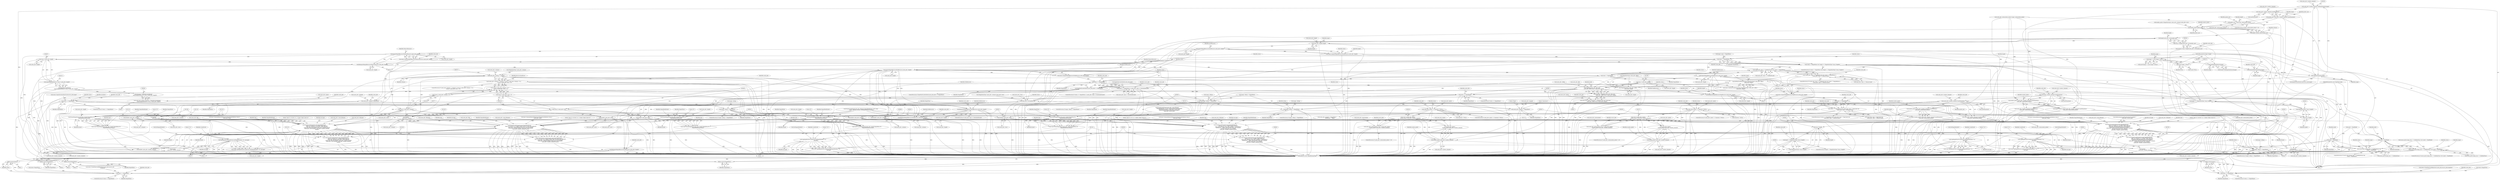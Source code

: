 digraph "0_ImageMagick_aecd0ada163a4d6c769cec178955d5f3e9316f2f@API" {
"1000330" [label="(Call,cache_info->number_channels*sizeof(Quantum))"];
"1000283" [label="(Call,cache_info->number_channels=GetPixelChannels(image))"];
"1000287" [label="(Call,GetPixelChannels(image))"];
"1000281" [label="(Call,InitializePixelChannelMap(image))"];
"1000230" [label="(Call,GetImageIndexInList(image))"];
"1000120" [label="(Call,image != (const Image *) NULL)"];
"1000105" [label="(MethodParameterIn,Image *image)"];
"1000122" [label="(Call,(const Image *) NULL)"];
"1000328" [label="(Call,packet_size=cache_info->number_channels*sizeof(Quantum))"];
"1000342" [label="(Call,packet_size+=cache_info->metacontent_extent)"];
"1000349" [label="(Call,number_pixels*packet_size)"];
"1000347" [label="(Call,length=number_pixels*packet_size)"];
"1000356" [label="(Call,length/cache_info->rows/packet_size)"];
"1000354" [label="(Call,(size_t) (length/cache_info->rows/packet_size))"];
"1000352" [label="(Call,columns=(size_t) (length/cache_info->rows/packet_size))"];
"1000365" [label="(Call,cache_info->columns != columns)"];
"1000364" [label="(Call,(cache_info->columns != columns) || ((ssize_t) cache_info->columns < 0) ||\n      ((ssize_t) cache_info->rows < 0))"];
"1000372" [label="(Call,(ssize_t) cache_info->columns)"];
"1000371" [label="(Call,(ssize_t) cache_info->columns < 0)"];
"1000370" [label="(Call,((ssize_t) cache_info->columns < 0) ||\n      ((ssize_t) cache_info->rows < 0))"];
"1000619" [label="(Call,(double) cache_info->columns)"];
"1000603" [label="(Call,FormatLocaleString(message,MagickPathExtent,\n                    \"open %s (%s %s, %.20gx%.20gx%.20g %s)\",\n                    cache_info->filename,cache_info->mapped != MagickFalse ?\n                    \"Anonymous\" : \"Heap\",type,(double) cache_info->columns,\n                    (double) cache_info->rows,(double)\n                    cache_info->number_channels,format))"];
"1000601" [label="(Call,(void) FormatLocaleString(message,MagickPathExtent,\n                    \"open %s (%s %s, %.20gx%.20gx%.20g %s)\",\n                    cache_info->filename,cache_info->mapped != MagickFalse ?\n                    \"Anonymous\" : \"Heap\",type,(double) cache_info->columns,\n                    (double) cache_info->rows,(double)\n                    cache_info->number_channels,format))"];
"1000637" [label="(Call,LogMagickEvent(CacheEvent,GetMagickModule(),\"%s\",\n                    message))"];
"1000635" [label="(Call,(void) LogMagickEvent(CacheEvent,GetMagickModule(),\"%s\",\n                    message))"];
"1000808" [label="(Call,(double) cache_info->columns)"];
"1000791" [label="(Call,FormatLocaleString(message,MagickPathExtent,\n                    \"open %s (%s[%d], %s, %.20gx%.20gx%.20g %s)\",\n                    cache_info->filename,cache_info->cache_filename,\n                    GetDistributeCacheFile((DistributeCacheInfo *)\n                    cache_info->server_info),type,(double) cache_info->columns,\n                    (double) cache_info->rows,(double)\n                    cache_info->number_channels,format))"];
"1000789" [label="(Call,(void) FormatLocaleString(message,MagickPathExtent,\n                    \"open %s (%s[%d], %s, %.20gx%.20gx%.20g %s)\",\n                    cache_info->filename,cache_info->cache_filename,\n                    GetDistributeCacheFile((DistributeCacheInfo *)\n                    cache_info->server_info),type,(double) cache_info->columns,\n                    (double) cache_info->rows,(double)\n                    cache_info->number_channels,format))"];
"1000826" [label="(Call,LogMagickEvent(CacheEvent,GetMagickModule(),\"%s\",\n                    message))"];
"1000824" [label="(Call,(void) LogMagickEvent(CacheEvent,GetMagickModule(),\"%s\",\n                    message))"];
"1001144" [label="(Call,(double) cache_info->columns)"];
"1001130" [label="(Call,FormatLocaleString(message,MagickPathExtent,\n                    \"open %s (%s[%d], %s, %.20gx%.20gx%.20g %s)\",\n                    cache_info->filename,cache_info->cache_filename,\n                    cache_info->file,type,(double) cache_info->columns,(double)\n                    cache_info->rows,(double) cache_info->number_channels,\n                    format))"];
"1001128" [label="(Call,(void) FormatLocaleString(message,MagickPathExtent,\n                    \"open %s (%s[%d], %s, %.20gx%.20gx%.20g %s)\",\n                    cache_info->filename,cache_info->cache_filename,\n                    cache_info->file,type,(double) cache_info->columns,(double)\n                    cache_info->rows,(double) cache_info->number_channels,\n                    format))"];
"1001162" [label="(Call,LogMagickEvent(CacheEvent,GetMagickModule(),\"%s\",\n                     message))"];
"1001160" [label="(Call,(void) LogMagickEvent(CacheEvent,GetMagickModule(),\"%s\",\n                     message))"];
"1001249" [label="(Call,(double)\n        cache_info->columns)"];
"1001235" [label="(Call,FormatLocaleString(message,MagickPathExtent,\n        \"open %s (%s[%d], %s, %.20gx%.20gx%.20g %s)\",cache_info->filename,\n        cache_info->cache_filename,cache_info->file,type,(double)\n        cache_info->columns,(double) cache_info->rows,(double)\n         cache_info->number_channels,format))"];
"1001233" [label="(Call,(void) FormatLocaleString(message,MagickPathExtent,\n        \"open %s (%s[%d], %s, %.20gx%.20gx%.20g %s)\",cache_info->filename,\n        cache_info->cache_filename,cache_info->file,type,(double)\n        cache_info->columns,(double) cache_info->rows,(double)\n         cache_info->number_channels,format))"];
"1001267" [label="(Call,LogMagickEvent(CacheEvent,GetMagickModule(),\"%s\",message))"];
"1001265" [label="(Call,(void) LogMagickEvent(CacheEvent,GetMagickModule(),\"%s\",message))"];
"1000391" [label="(Call,cache_info->length=length)"];
"1000426" [label="(Call,AcquireMagickResource(AreaResource,cache_info->length))"];
"1000424" [label="(Call,status=AcquireMagickResource(AreaResource,cache_info->length))"];
"1000447" [label="(Call,status != MagickFalse)"];
"1000446" [label="(Call,(status != MagickFalse) && (length == (MagickSizeType) ((size_t) length)))"];
"1000467" [label="(Call,(cache_info->type == UndefinedCache) && (status != MagickFalse))"];
"1000466" [label="(Call,((cache_info->type == UndefinedCache) && (status != MagickFalse)) ||\n          (cache_info->type == MemoryCache))"];
"1000473" [label="(Call,status != MagickFalse)"];
"1000482" [label="(Call,cache_info->mapped=MagickFalse)"];
"1000611" [label="(Call,cache_info->mapped != MagickFalse)"];
"1000576" [label="(Call,image->debug != MagickFalse)"];
"1000658" [label="(Call,status == MagickFalse)"];
"1000657" [label="(Call,(status == MagickFalse) || (cache_info->type == DistributedCache))"];
"1000696" [label="(Call,status == MagickFalse)"];
"1000764" [label="(Call,image->debug != MagickFalse)"];
"1000772" [label="(Call,FormatMagickSize(cache_info->length,MagickFalse,\"B\",\n                    MagickPathExtent,format))"];
"1000770" [label="(Call,(void) FormatMagickSize(cache_info->length,MagickFalse,\"B\",\n                    MagickPathExtent,format))"];
"1000854" [label="(Return,return(MagickFalse);)"];
"1000878" [label="(Call,OpenPixelCacheOnDisk(cache_info,mode) == MagickFalse)"];
"1000901" [label="(Return,return(MagickFalse);)"];
"1000917" [label="(Call,status == MagickFalse)"];
"1000933" [label="(Return,return(MagickFalse);)"];
"1000973" [label="(Call,status == MagickFalse)"];
"1000972" [label="(Call,(status == MagickFalse) && (cache_info->type != MapCache) &&\n          (cache_info->type != MemoryCache))"];
"1001103" [label="(Call,image->debug != MagickFalse)"];
"1001168" [label="(Call,status == MagickFalse)"];
"1001176" [label="(Return,return(status);)"];
"1001208" [label="(Call,image->debug != MagickFalse)"];
"1001216" [label="(Call,FormatMagickSize(cache_info->length,MagickFalse,\"B\",\n        MagickPathExtent,format))"];
"1001214" [label="(Call,(void) FormatMagickSize(cache_info->length,MagickFalse,\"B\",\n        MagickPathExtent,format))"];
"1001273" [label="(Call,status == MagickFalse)"];
"1001281" [label="(Return,return(status);)"];
"1000460" [label="(Call,AcquireMagickResource(MemoryResource,cache_info->length))"];
"1000458" [label="(Call,status=AcquireMagickResource(MemoryResource,cache_info->length))"];
"1000496" [label="(Call,(size_t) cache_info->length)"];
"1000494" [label="(Call,AcquireAlignedMemory(1,(size_t) cache_info->length))"];
"1000493" [label="(Call,MagickAssumeAligned(\n            AcquireAlignedMemory(1,(size_t) cache_info->length)))"];
"1000491" [label="(Call,(Quantum *) MagickAssumeAligned(\n            AcquireAlignedMemory(1,(size_t) cache_info->length)))"];
"1000487" [label="(Call,cache_info->pixels=(Quantum *) MagickAssumeAligned(\n            AcquireAlignedMemory(1,(size_t) cache_info->length)))"];
"1000502" [label="(Call,cache_info->pixels == (Quantum *) NULL)"];
"1000543" [label="(Call,(void *) (cache_info->pixels+\n                  number_pixels*cache_info->number_channels))"];
"1000539" [label="(Call,cache_info->metacontent=(void *) (cache_info->pixels+\n                  number_pixels*cache_info->number_channels))"];
"1000545" [label="(Call,cache_info->pixels+\n                  number_pixels*cache_info->number_channels)"];
"1000584" [label="(Call,FormatMagickSize(cache_info->length,MagickTrue,\"B\",\n                    MagickPathExtent,format))"];
"1000582" [label="(Call,(void) FormatMagickSize(cache_info->length,MagickTrue,\"B\",\n                    MagickPathExtent,format))"];
"1000644" [label="(Call,RelinquishMagickResource(MemoryResource,cache_info->length))"];
"1000651" [label="(Call,AcquireMagickResource(DiskResource,cache_info->length))"];
"1000649" [label="(Call,status=AcquireMagickResource(DiskResource,cache_info->length))"];
"1000674" [label="(Call,RelinquishMagickResource(DiskResource,cache_info->length))"];
"1000833" [label="(Call,RelinquishMagickResource(DiskResource,cache_info->length))"];
"1000884" [label="(Call,RelinquishMagickResource(DiskResource,cache_info->length))"];
"1000905" [label="(Call,SetPixelCacheExtent(image,(MagickSizeType) cache_info->offset+\n     cache_info->length))"];
"1000903" [label="(Call,status=SetPixelCacheExtent(image,(MagickSizeType) cache_info->offset+\n     cache_info->length))"];
"1000907" [label="(Call,(MagickSizeType) cache_info->offset+\n     cache_info->length)"];
"1000966" [label="(Call,AcquireMagickResource(MapResource,cache_info->length))"];
"1000964" [label="(Call,status=AcquireMagickResource(MapResource,cache_info->length))"];
"1001008" [label="(Call,(size_t) cache_info->length)"];
"1001000" [label="(Call,MapBlob(cache_info->file,mode,\n            cache_info->offset,(size_t) cache_info->length))"];
"1000998" [label="(Call,(Quantum *) MapBlob(cache_info->file,mode,\n            cache_info->offset,(size_t) cache_info->length))"];
"1000994" [label="(Call,cache_info->pixels=(Quantum *) MapBlob(cache_info->file,mode,\n            cache_info->offset,(size_t) cache_info->length))"];
"1001014" [label="(Call,cache_info->pixels == (Quantum *) NULL)"];
"1001070" [label="(Call,(void *) (cache_info->pixels+\n                  number_pixels*cache_info->number_channels))"];
"1001066" [label="(Call,cache_info->metacontent=(void *) (cache_info->pixels+\n                  number_pixels*cache_info->number_channels))"];
"1001072" [label="(Call,cache_info->pixels+\n                  number_pixels*cache_info->number_channels)"];
"1001088" [label="(Call,mode != ReadMode)"];
"1001082" [label="(Call,(source_info.storage_class != UndefinedClass) &&\n                  (mode != ReadMode))"];
"1001193" [label="(Call,mode != ReadMode)"];
"1001187" [label="(Call,(source_info.storage_class != UndefinedClass) && (mode != ReadMode))"];
"1001111" [label="(Call,FormatMagickSize(cache_info->length,MagickTrue,\"B\",\n                    MagickPathExtent,format))"];
"1001109" [label="(Call,(void) FormatMagickSize(cache_info->length,MagickTrue,\"B\",\n                    MagickPathExtent,format))"];
"1001178" [label="(Call,RelinquishMagickResource(MapResource,cache_info->length))"];
"1000358" [label="(Call,cache_info->rows/packet_size)"];
"1000379" [label="(Call,(ssize_t) cache_info->rows)"];
"1000378" [label="(Call,(ssize_t) cache_info->rows < 0)"];
"1000624" [label="(Call,(double) cache_info->rows)"];
"1000813" [label="(Call,(double) cache_info->rows)"];
"1001149" [label="(Call,(double)\n                    cache_info->rows)"];
"1001254" [label="(Call,(double) cache_info->rows)"];
"1000433" [label="(Call,number_pixels*(cache_info->number_channels*sizeof(Quantum)+\n    cache_info->metacontent_extent))"];
"1000431" [label="(Call,length=number_pixels*(cache_info->number_channels*sizeof(Quantum)+\n    cache_info->metacontent_extent))"];
"1000454" [label="(Call,(size_t) length)"];
"1000450" [label="(Call,length == (MagickSizeType) ((size_t) length))"];
"1000452" [label="(Call,(MagickSizeType) ((size_t) length))"];
"1000549" [label="(Call,number_pixels*cache_info->number_channels)"];
"1000629" [label="(Call,(double)\n                    cache_info->number_channels)"];
"1000937" [label="(Call,number_pixels*(cache_info->number_channels*sizeof(Quantum)+\n    cache_info->metacontent_extent))"];
"1000935" [label="(Call,length=number_pixels*(cache_info->number_channels*sizeof(Quantum)+\n    cache_info->metacontent_extent))"];
"1000954" [label="(Call,(size_t) length)"];
"1000950" [label="(Call,length != (MagickSizeType) ((size_t) length))"];
"1000952" [label="(Call,(MagickSizeType) ((size_t) length))"];
"1001076" [label="(Call,number_pixels*cache_info->number_channels)"];
"1001154" [label="(Call,(double) cache_info->number_channels)"];
"1000436" [label="(Call,cache_info->number_channels*sizeof(Quantum))"];
"1000435" [label="(Call,cache_info->number_channels*sizeof(Quantum)+\n    cache_info->metacontent_extent)"];
"1000818" [label="(Call,(double)\n                    cache_info->number_channels)"];
"1000940" [label="(Call,cache_info->number_channels*sizeof(Quantum))"];
"1000939" [label="(Call,cache_info->number_channels*sizeof(Quantum)+\n    cache_info->metacontent_extent)"];
"1001259" [label="(Call,(double)\n         cache_info->number_channels)"];
"1000919" [label="(Identifier,MagickFalse)"];
"1000445" [label="(ControlStructure,if ((status != MagickFalse) && (length == (MagickSizeType) ((size_t) length))))"];
"1000646" [label="(Call,cache_info->length)"];
"1000610" [label="(Call,cache_info->mapped != MagickFalse ?\n                    \"Anonymous\" : \"Heap\")"];
"1001144" [label="(Call,(double) cache_info->columns)"];
"1001197" [label="(Call,status=ClonePixelCacheRepository(cache_info,&source_info,exception))"];
"1001130" [label="(Call,FormatLocaleString(message,MagickPathExtent,\n                    \"open %s (%s[%d], %s, %.20gx%.20gx%.20g %s)\",\n                    cache_info->filename,cache_info->cache_filename,\n                    cache_info->file,type,(double) cache_info->columns,(double)\n                    cache_info->rows,(double) cache_info->number_channels,\n                    format))"];
"1000487" [label="(Call,cache_info->pixels=(Quantum *) MagickAssumeAligned(\n            AcquireAlignedMemory(1,(size_t) cache_info->length)))"];
"1001120" [label="(Identifier,type)"];
"1000219" [label="(Call,FormatLocaleString(cache_info->filename,MagickPathExtent,\"%s[%.20g]\",\n    image->filename,(double) GetImageIndexInList(image)))"];
"1001208" [label="(Call,image->debug != MagickFalse)"];
"1000460" [label="(Call,AcquireMagickResource(MemoryResource,cache_info->length))"];
"1000511" [label="(Identifier,cache_info)"];
"1000724" [label="(Call,FormatLocaleString(cache_info->cache_filename,\n                MagickPathExtent,\"%s:%d\",GetDistributeCacheHostname(\n                (DistributeCacheInfo *) cache_info->server_info),\n                GetDistributeCachePort((DistributeCacheInfo *)\n                cache_info->server_info)))"];
"1000905" [label="(Call,SetPixelCacheExtent(image,(MagickSizeType) cache_info->offset+\n     cache_info->length))"];
"1000470" [label="(Identifier,cache_info)"];
"1001078" [label="(Call,cache_info->number_channels)"];
"1000780" [label="(Call,type=CommandOptionToMnemonic(MagickCacheOptions,(ssize_t)\n                    cache_info->type))"];
"1000533" [label="(ControlStructure,if (cache_info->metacontent_extent != 0))"];
"1000818" [label="(Call,(double)\n                    cache_info->number_channels)"];
"1000793" [label="(Identifier,MagickPathExtent)"];
"1000484" [label="(Identifier,cache_info)"];
"1000431" [label="(Call,length=number_pixels*(cache_info->number_channels*sizeof(Quantum)+\n    cache_info->metacontent_extent))"];
"1000328" [label="(Call,packet_size=cache_info->number_channels*sizeof(Quantum))"];
"1000379" [label="(Call,(ssize_t) cache_info->rows)"];
"1001133" [label="(Literal,\"open %s (%s[%d], %s, %.20gx%.20gx%.20g %s)\")"];
"1001024" [label="(Identifier,cache_info)"];
"1001268" [label="(Identifier,CacheEvent)"];
"1001259" [label="(Call,(double)\n         cache_info->number_channels)"];
"1001131" [label="(Identifier,message)"];
"1000287" [label="(Call,GetPixelChannels(image))"];
"1000923" [label="(Identifier,cache_info)"];
"1000971" [label="(ControlStructure,if ((status == MagickFalse) && (cache_info->type != MapCache) &&\n          (cache_info->type != MemoryCache)))"];
"1000649" [label="(Call,status=AcquireMagickResource(DiskResource,cache_info->length))"];
"1001081" [label="(ControlStructure,if ((source_info.storage_class != UndefinedClass) &&\n                  (mode != ReadMode)))"];
"1001179" [label="(Identifier,MapResource)"];
"1000446" [label="(Call,(status != MagickFalse) && (length == (MagickSizeType) ((size_t) length)))"];
"1000331" [label="(Call,cache_info->number_channels)"];
"1000371" [label="(Call,(ssize_t) cache_info->columns < 0)"];
"1000483" [label="(Call,cache_info->mapped)"];
"1000458" [label="(Call,status=AcquireMagickResource(MemoryResource,cache_info->length))"];
"1000769" [label="(Block,)"];
"1001248" [label="(Identifier,type)"];
"1001151" [label="(Call,cache_info->rows)"];
"1000432" [label="(Identifier,length)"];
"1000136" [label="(Call,(Cache) NULL)"];
"1000488" [label="(Call,cache_info->pixels)"];
"1000452" [label="(Call,(MagickSizeType) ((size_t) length))"];
"1001186" [label="(ControlStructure,if ((source_info.storage_class != UndefinedClass) && (mode != ReadMode)))"];
"1000917" [label="(Call,status == MagickFalse)"];
"1001018" [label="(Call,(Quantum *) NULL)"];
"1001236" [label="(Identifier,message)"];
"1000231" [label="(Identifier,image)"];
"1000994" [label="(Call,cache_info->pixels=(Quantum *) MapBlob(cache_info->file,mode,\n            cache_info->offset,(size_t) cache_info->length))"];
"1000644" [label="(Call,RelinquishMagickResource(MemoryResource,cache_info->length))"];
"1000941" [label="(Call,cache_info->number_channels)"];
"1000789" [label="(Call,(void) FormatLocaleString(message,MagickPathExtent,\n                    \"open %s (%s[%d], %s, %.20gx%.20gx%.20g %s)\",\n                    cache_info->filename,cache_info->cache_filename,\n                    GetDistributeCacheFile((DistributeCacheInfo *)\n                    cache_info->server_info),type,(double) cache_info->columns,\n                    (double) cache_info->rows,(double)\n                    cache_info->number_channels,format))"];
"1000658" [label="(Call,status == MagickFalse)"];
"1000482" [label="(Call,cache_info->mapped=MagickFalse)"];
"1000901" [label="(Return,return(MagickFalse);)"];
"1000973" [label="(Call,status == MagickFalse)"];
"1000330" [label="(Call,cache_info->number_channels*sizeof(Quantum))"];
"1000491" [label="(Call,(Quantum *) MagickAssumeAligned(\n            AcquireAlignedMemory(1,(size_t) cache_info->length)))"];
"1000938" [label="(Identifier,number_pixels)"];
"1000281" [label="(Call,InitializePixelChannelMap(image))"];
"1000629" [label="(Call,(double)\n                    cache_info->number_channels)"];
"1000545" [label="(Call,cache_info->pixels+\n                  number_pixels*cache_info->number_channels)"];
"1001167" [label="(ControlStructure,if (status == MagickFalse))"];
"1000359" [label="(Call,cache_info->rows)"];
"1001233" [label="(Call,(void) FormatLocaleString(message,MagickPathExtent,\n        \"open %s (%s[%d], %s, %.20gx%.20gx%.20g %s)\",cache_info->filename,\n        cache_info->cache_filename,cache_info->file,type,(double)\n        cache_info->columns,(double) cache_info->rows,(double)\n         cache_info->number_channels,format))"];
"1001278" [label="(Identifier,cache_info)"];
"1001251" [label="(Call,cache_info->columns)"];
"1000656" [label="(ControlStructure,if ((status == MagickFalse) || (cache_info->type == DistributedCache)))"];
"1000282" [label="(Identifier,image)"];
"1000692" [label="(Call,OpenDistributePixelCache(server_info,image))"];
"1001220" [label="(Identifier,MagickFalse)"];
"1000815" [label="(Call,cache_info->rows)"];
"1000317" [label="(Call,number_pixels=(MagickSizeType) cache_info->columns*cache_info->rows)"];
"1001198" [label="(Identifier,status)"];
"1000680" [label="(Identifier,server_info)"];
"1000519" [label="(Identifier,status)"];
"1000364" [label="(Call,(cache_info->columns != columns) || ((ssize_t) cache_info->columns < 0) ||\n      ((ssize_t) cache_info->rows < 0))"];
"1000913" [label="(Call,cache_info->length)"];
"1000798" [label="(Call,cache_info->cache_filename)"];
"1000284" [label="(Call,cache_info->number_channels)"];
"1000504" [label="(Identifier,cache_info)"];
"1001269" [label="(Call,GetMagickModule())"];
"1000824" [label="(Call,(void) LogMagickEvent(CacheEvent,GetMagickModule(),\"%s\",\n                    message))"];
"1000616" [label="(Literal,\"Anonymous\")"];
"1000935" [label="(Call,length=number_pixels*(cache_info->number_channels*sizeof(Quantum)+\n    cache_info->metacontent_extent))"];
"1001088" [label="(Call,mode != ReadMode)"];
"1000951" [label="(Identifier,length)"];
"1000638" [label="(Identifier,CacheEvent)"];
"1000676" [label="(Call,cache_info->length)"];
"1000979" [label="(Identifier,cache_info)"];
"1001213" [label="(Block,)"];
"1000440" [label="(Call,sizeof(Quantum))"];
"1001273" [label="(Call,status == MagickFalse)"];
"1000640" [label="(Literal,\"%s\")"];
"1000668" [label="(ControlStructure,if (cache_info->type == DistributedCache))"];
"1000606" [label="(Literal,\"open %s (%s %s, %.20gx%.20gx%.20g %s)\")"];
"1001149" [label="(Call,(double)\n                    cache_info->rows)"];
"1000442" [label="(Call,cache_info->metacontent_extent)"];
"1000641" [label="(Identifier,message)"];
"1000714" [label="(Identifier,cache_info)"];
"1000467" [label="(Call,(cache_info->type == UndefinedCache) && (status != MagickFalse))"];
"1001212" [label="(Identifier,MagickFalse)"];
"1001112" [label="(Call,cache_info->length)"];
"1000381" [label="(Call,cache_info->rows)"];
"1000877" [label="(ControlStructure,if (OpenPixelCacheOnDisk(cache_info,mode) == MagickFalse))"];
"1001137" [label="(Call,cache_info->cache_filename)"];
"1000695" [label="(ControlStructure,if (status == MagickFalse))"];
"1000468" [label="(Call,cache_info->type == UndefinedCache)"];
"1000855" [label="(Identifier,MagickFalse)"];
"1001214" [label="(Call,(void) FormatMagickSize(cache_info->length,MagickFalse,\"B\",\n        MagickPathExtent,format))"];
"1001177" [label="(Identifier,status)"];
"1000635" [label="(Call,(void) LogMagickEvent(CacheEvent,GetMagickModule(),\"%s\",\n                    message))"];
"1000592" [label="(Call,type=CommandOptionToMnemonic(MagickCacheOptions,(ssize_t)\n                    cache_info->type))"];
"1000904" [label="(Identifier,status)"];
"1000976" [label="(Call,(cache_info->type != MapCache) &&\n          (cache_info->type != MemoryCache))"];
"1000946" [label="(Call,cache_info->metacontent_extent)"];
"1000801" [label="(Call,GetDistributeCacheFile((DistributeCacheInfo *)\n                    cache_info->server_info))"];
"1001102" [label="(ControlStructure,if (image->debug != MagickFalse))"];
"1000395" [label="(Identifier,length)"];
"1000456" [label="(Identifier,length)"];
"1001245" [label="(Call,cache_info->file)"];
"1001013" [label="(ControlStructure,if (cache_info->pixels == (Quantum *) NULL))"];
"1001037" [label="(Identifier,status)"];
"1001237" [label="(Identifier,MagickPathExtent)"];
"1000834" [label="(Identifier,DiskResource)"];
"1000503" [label="(Call,cache_info->pixels)"];
"1000319" [label="(Call,(MagickSizeType) cache_info->columns*cache_info->rows)"];
"1000495" [label="(Literal,1)"];
"1000603" [label="(Call,FormatLocaleString(message,MagickPathExtent,\n                    \"open %s (%s %s, %.20gx%.20gx%.20g %s)\",\n                    cache_info->filename,cache_info->mapped != MagickFalse ?\n                    \"Anonymous\" : \"Heap\",type,(double) cache_info->columns,\n                    (double) cache_info->rows,(double)\n                    cache_info->number_channels,format))"];
"1001105" [label="(Identifier,image)"];
"1001265" [label="(Call,(void) LogMagickEvent(CacheEvent,GetMagickModule(),\"%s\",message))"];
"1000653" [label="(Call,cache_info->length)"];
"1000967" [label="(Identifier,MapResource)"];
"1001242" [label="(Call,cache_info->cache_filename)"];
"1001118" [label="(Identifier,format)"];
"1000443" [label="(Identifier,cache_info)"];
"1001060" [label="(ControlStructure,if (cache_info->metacontent_extent != 0))"];
"1000626" [label="(Call,cache_info->rows)"];
"1000575" [label="(ControlStructure,if (image->debug != MagickFalse))"];
"1000918" [label="(Identifier,status)"];
"1000631" [label="(Call,cache_info->number_channels)"];
"1000489" [label="(Identifier,cache_info)"];
"1000433" [label="(Call,number_pixels*(cache_info->number_channels*sizeof(Quantum)+\n    cache_info->metacontent_extent))"];
"1000428" [label="(Call,cache_info->length)"];
"1000365" [label="(Call,cache_info->columns != columns)"];
"1000288" [label="(Identifier,image)"];
"1001134" [label="(Call,cache_info->filename)"];
"1000558" [label="(Identifier,source_info)"];
"1000854" [label="(Return,return(MagickFalse);)"];
"1000351" [label="(Identifier,packet_size)"];
"1000835" [label="(Call,cache_info->length)"];
"1000425" [label="(Identifier,status)"];
"1000285" [label="(Identifier,cache_info)"];
"1000122" [label="(Call,(const Image *) NULL)"];
"1001193" [label="(Call,mode != ReadMode)"];
"1001163" [label="(Identifier,CacheEvent)"];
"1000448" [label="(Identifier,status)"];
"1001209" [label="(Call,image->debug)"];
"1001117" [label="(Identifier,MagickPathExtent)"];
"1001194" [label="(Identifier,mode)"];
"1000305" [label="(Call,cache_info->metacontent_extent=image->metacontent_extent)"];
"1000949" [label="(ControlStructure,if (length != (MagickSizeType) ((size_t) length)))"];
"1001217" [label="(Call,cache_info->length)"];
"1000902" [label="(Identifier,MagickFalse)"];
"1001210" [label="(Identifier,image)"];
"1000939" [label="(Call,cache_info->number_channels*sizeof(Quantum)+\n    cache_info->metacontent_extent)"];
"1001183" [label="(Call,status=MagickTrue)"];
"1001270" [label="(Literal,\"%s\")"];
"1001178" [label="(Call,RelinquishMagickResource(MapResource,cache_info->length))"];
"1001249" [label="(Call,(double)\n        cache_info->columns)"];
"1001015" [label="(Call,cache_info->pixels)"];
"1000329" [label="(Identifier,packet_size)"];
"1000993" [label="(Block,)"];
"1000283" [label="(Call,cache_info->number_channels=GetPixelChannels(image))"];
"1000105" [label="(MethodParameterIn,Image *image)"];
"1000336" [label="(ControlStructure,if (image->metacontent_extent != 0))"];
"1000663" [label="(Identifier,cache_info)"];
"1000886" [label="(Call,cache_info->length)"];
"1000342" [label="(Call,packet_size+=cache_info->metacontent_extent)"];
"1001235" [label="(Call,FormatLocaleString(message,MagickPathExtent,\n        \"open %s (%s[%d], %s, %.20gx%.20gx%.20g %s)\",cache_info->filename,\n        cache_info->cache_filename,cache_info->file,type,(double)\n        cache_info->columns,(double) cache_info->rows,(double)\n         cache_info->number_channels,format))"];
"1000972" [label="(Call,(status == MagickFalse) && (cache_info->type != MapCache) &&\n          (cache_info->type != MemoryCache))"];
"1000903" [label="(Call,status=SetPixelCacheExtent(image,(MagickSizeType) cache_info->offset+\n     cache_info->length))"];
"1001216" [label="(Call,FormatMagickSize(cache_info->length,MagickFalse,\"B\",\n        MagickPathExtent,format))"];
"1000424" [label="(Call,status=AcquireMagickResource(AreaResource,cache_info->length))"];
"1000660" [label="(Identifier,MagickFalse)"];
"1000502" [label="(Call,cache_info->pixels == (Quantum *) NULL)"];
"1001223" [label="(Identifier,format)"];
"1001169" [label="(Identifier,status)"];
"1001093" [label="(Identifier,status)"];
"1000353" [label="(Identifier,columns)"];
"1000764" [label="(Call,image->debug != MagickFalse)"];
"1000506" [label="(Call,(Quantum *) NULL)"];
"1000377" [label="(Literal,0)"];
"1001000" [label="(Call,MapBlob(cache_info->file,mode,\n            cache_info->offset,(size_t) cache_info->length))"];
"1000350" [label="(Identifier,number_pixels)"];
"1001082" [label="(Call,(source_info.storage_class != UndefinedClass) &&\n                  (mode != ReadMode))"];
"1000399" [label="(Identifier,image)"];
"1000645" [label="(Identifier,MemoryResource)"];
"1000434" [label="(Identifier,number_pixels)"];
"1000550" [label="(Identifier,number_pixels)"];
"1000357" [label="(Identifier,length)"];
"1001109" [label="(Call,(void) FormatMagickSize(cache_info->length,MagickTrue,\"B\",\n                    MagickPathExtent,format))"];
"1001188" [label="(Call,source_info.storage_class != UndefinedClass)"];
"1000615" [label="(Identifier,MagickFalse)"];
"1000486" [label="(Identifier,MagickFalse)"];
"1000349" [label="(Call,number_pixels*packet_size)"];
"1000462" [label="(Call,cache_info->length)"];
"1001256" [label="(Call,cache_info->rows)"];
"1000362" [label="(Identifier,packet_size)"];
"1000827" [label="(Identifier,CacheEvent)"];
"1000965" [label="(Identifier,status)"];
"1000386" [label="(Identifier,ResourceLimitError)"];
"1001267" [label="(Call,LogMagickEvent(CacheEvent,GetMagickModule(),\"%s\",message))"];
"1000661" [label="(Call,cache_info->type == DistributedCache)"];
"1000696" [label="(Call,status == MagickFalse)"];
"1000498" [label="(Call,cache_info->length)"];
"1001073" [label="(Call,cache_info->pixels)"];
"1000591" [label="(Identifier,format)"];
"1001274" [label="(Identifier,status)"];
"1000124" [label="(Identifier,NULL)"];
"1000952" [label="(Call,(MagickSizeType) ((size_t) length))"];
"1000344" [label="(Call,cache_info->metacontent_extent)"];
"1000690" [label="(Call,status=OpenDistributePixelCache(server_info,image))"];
"1000950" [label="(Call,length != (MagickSizeType) ((size_t) length))"];
"1000426" [label="(Call,AcquireMagickResource(AreaResource,cache_info->length))"];
"1001195" [label="(Identifier,ReadMode)"];
"1000634" [label="(Identifier,format)"];
"1000585" [label="(Call,cache_info->length)"];
"1000447" [label="(Call,status != MagickFalse)"];
"1001261" [label="(Call,cache_info->number_channels)"];
"1001140" [label="(Call,cache_info->file)"];
"1000791" [label="(Call,FormatLocaleString(message,MagickPathExtent,\n                    \"open %s (%s[%d], %s, %.20gx%.20gx%.20g %s)\",\n                    cache_info->filename,cache_info->cache_filename,\n                    GetDistributeCacheFile((DistributeCacheInfo *)\n                    cache_info->server_info),type,(double) cache_info->columns,\n                    (double) cache_info->rows,(double)\n                    cache_info->number_channels,format))"];
"1001275" [label="(Identifier,MagickFalse)"];
"1001224" [label="(Call,type=CommandOptionToMnemonic(MagickCacheOptions,(ssize_t)\n        cache_info->type))"];
"1000593" [label="(Identifier,type)"];
"1001166" [label="(Identifier,message)"];
"1000496" [label="(Call,(size_t) cache_info->length)"];
"1000120" [label="(Call,image != (const Image *) NULL)"];
"1000546" [label="(Call,cache_info->pixels)"];
"1000119" [label="(Call,assert(image != (const Image *) NULL))"];
"1000457" [label="(Block,)"];
"1000833" [label="(Call,RelinquishMagickResource(DiskResource,cache_info->length))"];
"1000964" [label="(Call,status=AcquireMagickResource(MapResource,cache_info->length))"];
"1001076" [label="(Call,number_pixels*cache_info->number_channels)"];
"1000588" [label="(Identifier,MagickTrue)"];
"1000451" [label="(Identifier,length)"];
"1000959" [label="(Identifier,cache_info)"];
"1000619" [label="(Call,(double) cache_info->columns)"];
"1000343" [label="(Identifier,packet_size)"];
"1000378" [label="(Call,(ssize_t) cache_info->rows < 0)"];
"1000624" [label="(Call,(double) cache_info->rows)"];
"1001281" [label="(Return,return(status);)"];
"1000436" [label="(Call,cache_info->number_channels*sizeof(Quantum))"];
"1001108" [label="(Block,)"];
"1000891" [label="(Identifier,cache_info)"];
"1000763" [label="(ControlStructure,if (image->debug != MagickFalse))"];
"1000936" [label="(Identifier,length)"];
"1000813" [label="(Call,(double) cache_info->rows)"];
"1000998" [label="(Call,(Quantum *) MapBlob(cache_info->file,mode,\n            cache_info->offset,(size_t) cache_info->length))"];
"1000540" [label="(Call,cache_info->metacontent)"];
"1000810" [label="(Call,cache_info->columns)"];
"1000372" [label="(Call,(ssize_t) cache_info->columns)"];
"1000781" [label="(Identifier,type)"];
"1001115" [label="(Identifier,MagickTrue)"];
"1000934" [label="(Identifier,MagickFalse)"];
"1001004" [label="(Identifier,mode)"];
"1001067" [label="(Call,cache_info->metacontent)"];
"1000995" [label="(Call,cache_info->pixels)"];
"1000354" [label="(Call,(size_t) (length/cache_info->rows/packet_size))"];
"1001254" [label="(Call,(double) cache_info->rows)"];
"1000792" [label="(Identifier,message)"];
"1000795" [label="(Call,cache_info->filename)"];
"1000621" [label="(Call,cache_info->columns)"];
"1000611" [label="(Call,cache_info->mapped != MagickFalse)"];
"1000975" [label="(Identifier,MagickFalse)"];
"1000539" [label="(Call,cache_info->metacontent=(void *) (cache_info->pixels+\n                  number_pixels*cache_info->number_channels))"];
"1000549" [label="(Call,number_pixels*cache_info->number_channels)"];
"1001238" [label="(Literal,\"open %s (%s[%d], %s, %.20gx%.20gx%.20g %s)\")"];
"1000106" [label="(MethodParameterIn,const MapMode mode)"];
"1000347" [label="(Call,length=number_pixels*packet_size)"];
"1001077" [label="(Identifier,number_pixels)"];
"1001176" [label="(Return,return(status);)"];
"1001111" [label="(Call,FormatMagickSize(cache_info->length,MagickTrue,\"B\",\n                    MagickPathExtent,format))"];
"1000358" [label="(Call,cache_info->rows/packet_size)"];
"1000908" [label="(Call,(MagickSizeType) cache_info->offset)"];
"1000768" [label="(Identifier,MagickFalse)"];
"1000657" [label="(Call,(status == MagickFalse) || (cache_info->type == DistributedCache))"];
"1000601" [label="(Call,(void) FormatLocaleString(message,MagickPathExtent,\n                    \"open %s (%s %s, %.20gx%.20gx%.20g %s)\",\n                    cache_info->filename,cache_info->mapped != MagickFalse ?\n                    \"Anonymous\" : \"Heap\",type,(double) cache_info->columns,\n                    (double) cache_info->rows,(double)\n                    cache_info->number_channels,format))"];
"1000916" [label="(ControlStructure,if (status == MagickFalse))"];
"1000121" [label="(Identifier,image)"];
"1001119" [label="(Call,type=CommandOptionToMnemonic(MagickCacheOptions,(ssize_t)\n                    cache_info->type))"];
"1000697" [label="(Identifier,status)"];
"1000582" [label="(Call,(void) FormatMagickSize(cache_info->length,MagickTrue,\"B\",\n                    MagickPathExtent,format))"];
"1000392" [label="(Call,cache_info->length)"];
"1001164" [label="(Call,GetMagickModule())"];
"1000481" [label="(Block,)"];
"1000674" [label="(Call,RelinquishMagickResource(DiskResource,cache_info->length))"];
"1000989" [label="(Identifier,cache_info)"];
"1000374" [label="(Call,cache_info->columns)"];
"1000577" [label="(Call,image->debug)"];
"1000576" [label="(Call,image->debug != MagickFalse)"];
"1000968" [label="(Call,cache_info->length)"];
"1000701" [label="(Identifier,exception)"];
"1000698" [label="(Identifier,MagickFalse)"];
"1001156" [label="(Call,cache_info->number_channels)"];
"1000884" [label="(Call,RelinquishMagickResource(DiskResource,cache_info->length))"];
"1001005" [label="(Call,cache_info->offset)"];
"1000820" [label="(Call,cache_info->number_channels)"];
"1001001" [label="(Call,cache_info->file)"];
"1000879" [label="(Call,OpenPixelCacheOnDisk(cache_info,mode))"];
"1000501" [label="(ControlStructure,if (cache_info->pixels == (Quantum *) NULL))"];
"1001116" [label="(Literal,\"B\")"];
"1001154" [label="(Call,(double) cache_info->number_channels)"];
"1000878" [label="(Call,OpenPixelCacheOnDisk(cache_info,mode) == MagickFalse)"];
"1000397" [label="(Call,image->ping != MagickFalse)"];
"1000580" [label="(Identifier,MagickFalse)"];
"1001016" [label="(Identifier,cache_info)"];
"1000493" [label="(Call,MagickAssumeAligned(\n            AcquireAlignedMemory(1,(size_t) cache_info->length)))"];
"1000808" [label="(Call,(double) cache_info->columns)"];
"1001143" [label="(Identifier,type)"];
"1001107" [label="(Identifier,MagickFalse)"];
"1001010" [label="(Call,cache_info->length)"];
"1000651" [label="(Call,AcquireMagickResource(DiskResource,cache_info->length))"];
"1000459" [label="(Identifier,status)"];
"1000363" [label="(ControlStructure,if ((cache_info->columns != columns) || ((ssize_t) cache_info->columns < 0) ||\n      ((ssize_t) cache_info->rows < 0)))"];
"1000770" [label="(Call,(void) FormatMagickSize(cache_info->length,MagickFalse,\"B\",\n                    MagickPathExtent,format))"];
"1000435" [label="(Call,cache_info->number_channels*sizeof(Quantum)+\n    cache_info->metacontent_extent)"];
"1000773" [label="(Call,cache_info->length)"];
"1000366" [label="(Call,cache_info->columns)"];
"1001159" [label="(Identifier,format)"];
"1000618" [label="(Identifier,type)"];
"1000652" [label="(Identifier,DiskResource)"];
"1000671" [label="(Identifier,cache_info)"];
"1000944" [label="(Call,sizeof(Quantum))"];
"1001072" [label="(Call,cache_info->pixels+\n                  number_pixels*cache_info->number_channels)"];
"1000494" [label="(Call,AcquireAlignedMemory(1,(size_t) cache_info->length))"];
"1000920" [label="(Block,)"];
"1000461" [label="(Identifier,MemoryResource)"];
"1001085" [label="(Identifier,source_info)"];
"1000228" [label="(Call,(double) GetImageIndexInList(image))"];
"1000454" [label="(Call,(size_t) length)"];
"1000956" [label="(Identifier,length)"];
"1000639" [label="(Call,GetMagickModule())"];
"1001035" [label="(Block,)"];
"1000356" [label="(Call,length/cache_info->rows/packet_size)"];
"1000906" [label="(Identifier,image)"];
"1000675" [label="(Identifier,DiskResource)"];
"1000581" [label="(Block,)"];
"1000352" [label="(Call,columns=(size_t) (length/cache_info->rows/packet_size))"];
"1001014" [label="(Call,cache_info->pixels == (Quantum *) NULL)"];
"1000772" [label="(Call,FormatMagickSize(cache_info->length,MagickFalse,\"B\",\n                    MagickPathExtent,format))"];
"1001239" [label="(Call,cache_info->filename)"];
"1000637" [label="(Call,LogMagickEvent(CacheEvent,GetMagickModule(),\"%s\",\n                    message))"];
"1000617" [label="(Literal,\"Heap\")"];
"1000473" [label="(Call,status != MagickFalse)"];
"1000334" [label="(Call,sizeof(Quantum))"];
"1001170" [label="(Identifier,MagickFalse)"];
"1000367" [label="(Identifier,cache_info)"];
"1001103" [label="(Call,image->debug != MagickFalse)"];
"1001221" [label="(Literal,\"B\")"];
"1001160" [label="(Call,(void) LogMagickEvent(CacheEvent,GetMagickModule(),\"%s\",\n                     message))"];
"1000947" [label="(Identifier,cache_info)"];
"1001036" [label="(Call,status=MagickTrue)"];
"1000940" [label="(Call,cache_info->number_channels*sizeof(Quantum))"];
"1000883" [label="(Block,)"];
"1000650" [label="(Identifier,status)"];
"1001168" [label="(Call,status == MagickFalse)"];
"1001090" [label="(Identifier,ReadMode)"];
"1001008" [label="(Call,(size_t) cache_info->length)"];
"1001092" [label="(Call,status=ClonePixelCacheRepository(cache_info,&source_info,\n                    exception))"];
"1000765" [label="(Call,image->debug)"];
"1000966" [label="(Call,AcquireMagickResource(MapResource,cache_info->length))"];
"1001066" [label="(Call,cache_info->metacontent=(void *) (cache_info->pixels+\n                  number_pixels*cache_info->number_channels))"];
"1000863" [label="(Call,mode != ReadMode)"];
"1000933" [label="(Return,return(MagickFalse);)"];
"1000807" [label="(Identifier,type)"];
"1001089" [label="(Identifier,mode)"];
"1000778" [label="(Identifier,MagickPathExtent)"];
"1000830" [label="(Identifier,message)"];
"1000607" [label="(Call,cache_info->filename)"];
"1000794" [label="(Literal,\"open %s (%s[%d], %s, %.20gx%.20gx%.20g %s)\")"];
"1001187" [label="(Call,(source_info.storage_class != UndefinedClass) && (mode != ReadMode))"];
"1000348" [label="(Identifier,length)"];
"1000779" [label="(Identifier,format)"];
"1000370" [label="(Call,((ssize_t) cache_info->columns < 0) ||\n      ((ssize_t) cache_info->rows < 0))"];
"1000437" [label="(Call,cache_info->number_channels)"];
"1001165" [label="(Literal,\"%s\")"];
"1000427" [label="(Identifier,AreaResource)"];
"1000475" [label="(Identifier,MagickFalse)"];
"1001222" [label="(Identifier,MagickPathExtent)"];
"1001184" [label="(Identifier,status)"];
"1000666" [label="(Block,)"];
"1001104" [label="(Call,image->debug)"];
"1000840" [label="(Identifier,cache_info)"];
"1000604" [label="(Identifier,message)"];
"1000963" [label="(Block,)"];
"1001146" [label="(Call,cache_info->columns)"];
"1000474" [label="(Identifier,status)"];
"1001083" [label="(Call,source_info.storage_class != UndefinedClass)"];
"1000829" [label="(Literal,\"%s\")"];
"1000449" [label="(Identifier,MagickFalse)"];
"1000108" [label="(Block,)"];
"1000465" [label="(ControlStructure,if (((cache_info->type == UndefinedCache) && (status != MagickFalse)) ||\n          (cache_info->type == MemoryCache)))"];
"1000777" [label="(Literal,\"B\")"];
"1000230" [label="(Call,GetImageIndexInList(image))"];
"1000320" [label="(Call,(MagickSizeType) cache_info->columns)"];
"1000393" [label="(Identifier,cache_info)"];
"1000826" [label="(Call,LogMagickEvent(CacheEvent,GetMagickModule(),\"%s\",\n                    message))"];
"1000860" [label="(Identifier,source_info)"];
"1000776" [label="(Identifier,MagickFalse)"];
"1000885" [label="(Identifier,DiskResource)"];
"1000996" [label="(Identifier,cache_info)"];
"1001264" [label="(Identifier,format)"];
"1000937" [label="(Call,number_pixels*(cache_info->number_channels*sizeof(Quantum)+\n    cache_info->metacontent_extent))"];
"1001128" [label="(Call,(void) FormatLocaleString(message,MagickPathExtent,\n                    \"open %s (%s[%d], %s, %.20gx%.20gx%.20g %s)\",\n                    cache_info->filename,cache_info->cache_filename,\n                    cache_info->file,type,(double) cache_info->columns,(double)\n                    cache_info->rows,(double) cache_info->number_channels,\n                    format))"];
"1000476" [label="(Call,cache_info->type == MemoryCache)"];
"1001207" [label="(ControlStructure,if (image->debug != MagickFalse))"];
"1000974" [label="(Identifier,status)"];
"1001283" [label="(MethodReturn,static MagickBooleanType)"];
"1000543" [label="(Call,(void *) (cache_info->pixels+\n                  number_pixels*cache_info->number_channels))"];
"1001271" [label="(Identifier,message)"];
"1000384" [label="(Literal,0)"];
"1000612" [label="(Call,cache_info->mapped)"];
"1000369" [label="(Identifier,columns)"];
"1001180" [label="(Call,cache_info->length)"];
"1000828" [label="(Call,GetMagickModule())"];
"1000857" [label="(Call,(source_info.storage_class != UndefinedClass) && (mode != ReadMode))"];
"1000643" [label="(Identifier,status)"];
"1000584" [label="(Call,FormatMagickSize(cache_info->length,MagickTrue,\"B\",\n                    MagickPathExtent,format))"];
"1001132" [label="(Identifier,MagickPathExtent)"];
"1000478" [label="(Identifier,cache_info)"];
"1001272" [label="(ControlStructure,if (status == MagickFalse))"];
"1000140" [label="(Call,image->debug != MagickFalse)"];
"1000466" [label="(Call,((cache_info->type == UndefinedCache) && (status != MagickFalse)) ||\n          (cache_info->type == MemoryCache))"];
"1000589" [label="(Literal,\"B\")"];
"1001282" [label="(Identifier,status)"];
"1000391" [label="(Call,cache_info->length=length)"];
"1000954" [label="(Call,(size_t) length)"];
"1000907" [label="(Call,(MagickSizeType) cache_info->offset+\n     cache_info->length)"];
"1001173" [label="(Identifier,cache_info)"];
"1001162" [label="(Call,LogMagickEvent(CacheEvent,GetMagickModule(),\"%s\",\n                     message))"];
"1000659" [label="(Identifier,status)"];
"1000882" [label="(Identifier,MagickFalse)"];
"1000551" [label="(Call,cache_info->number_channels)"];
"1000823" [label="(Identifier,format)"];
"1000450" [label="(Call,length == (MagickSizeType) ((size_t) length))"];
"1001225" [label="(Identifier,type)"];
"1000832" [label="(Identifier,MagickTrue)"];
"1000339" [label="(Identifier,image)"];
"1001070" [label="(Call,(void *) (cache_info->pixels+\n                  number_pixels*cache_info->number_channels))"];
"1000590" [label="(Identifier,MagickPathExtent)"];
"1000605" [label="(Identifier,MagickPathExtent)"];
"1000330" -> "1000328"  [label="AST: "];
"1000330" -> "1000334"  [label="CFG: "];
"1000331" -> "1000330"  [label="AST: "];
"1000334" -> "1000330"  [label="AST: "];
"1000328" -> "1000330"  [label="CFG: "];
"1000330" -> "1001283"  [label="DDG: "];
"1000330" -> "1000328"  [label="DDG: "];
"1000283" -> "1000330"  [label="DDG: "];
"1000330" -> "1000436"  [label="DDG: "];
"1000283" -> "1000108"  [label="AST: "];
"1000283" -> "1000287"  [label="CFG: "];
"1000284" -> "1000283"  [label="AST: "];
"1000287" -> "1000283"  [label="AST: "];
"1000290" -> "1000283"  [label="CFG: "];
"1000283" -> "1001283"  [label="DDG: "];
"1000287" -> "1000283"  [label="DDG: "];
"1000287" -> "1000288"  [label="CFG: "];
"1000288" -> "1000287"  [label="AST: "];
"1000287" -> "1001283"  [label="DDG: "];
"1000281" -> "1000287"  [label="DDG: "];
"1000105" -> "1000287"  [label="DDG: "];
"1000287" -> "1000692"  [label="DDG: "];
"1000287" -> "1000905"  [label="DDG: "];
"1000281" -> "1000108"  [label="AST: "];
"1000281" -> "1000282"  [label="CFG: "];
"1000282" -> "1000281"  [label="AST: "];
"1000285" -> "1000281"  [label="CFG: "];
"1000281" -> "1001283"  [label="DDG: "];
"1000230" -> "1000281"  [label="DDG: "];
"1000105" -> "1000281"  [label="DDG: "];
"1000230" -> "1000228"  [label="AST: "];
"1000230" -> "1000231"  [label="CFG: "];
"1000231" -> "1000230"  [label="AST: "];
"1000228" -> "1000230"  [label="CFG: "];
"1000230" -> "1000228"  [label="DDG: "];
"1000120" -> "1000230"  [label="DDG: "];
"1000105" -> "1000230"  [label="DDG: "];
"1000120" -> "1000119"  [label="AST: "];
"1000120" -> "1000122"  [label="CFG: "];
"1000121" -> "1000120"  [label="AST: "];
"1000122" -> "1000120"  [label="AST: "];
"1000119" -> "1000120"  [label="CFG: "];
"1000120" -> "1001283"  [label="DDG: "];
"1000120" -> "1000119"  [label="DDG: "];
"1000120" -> "1000119"  [label="DDG: "];
"1000105" -> "1000120"  [label="DDG: "];
"1000122" -> "1000120"  [label="DDG: "];
"1000105" -> "1000104"  [label="AST: "];
"1000105" -> "1001283"  [label="DDG: "];
"1000105" -> "1000692"  [label="DDG: "];
"1000105" -> "1000905"  [label="DDG: "];
"1000122" -> "1000124"  [label="CFG: "];
"1000123" -> "1000122"  [label="AST: "];
"1000124" -> "1000122"  [label="AST: "];
"1000122" -> "1000136"  [label="DDG: "];
"1000328" -> "1000108"  [label="AST: "];
"1000329" -> "1000328"  [label="AST: "];
"1000339" -> "1000328"  [label="CFG: "];
"1000328" -> "1001283"  [label="DDG: "];
"1000328" -> "1000342"  [label="DDG: "];
"1000328" -> "1000349"  [label="DDG: "];
"1000342" -> "1000336"  [label="AST: "];
"1000342" -> "1000344"  [label="CFG: "];
"1000343" -> "1000342"  [label="AST: "];
"1000344" -> "1000342"  [label="AST: "];
"1000348" -> "1000342"  [label="CFG: "];
"1000342" -> "1001283"  [label="DDG: "];
"1000305" -> "1000342"  [label="DDG: "];
"1000342" -> "1000349"  [label="DDG: "];
"1000349" -> "1000347"  [label="AST: "];
"1000349" -> "1000351"  [label="CFG: "];
"1000350" -> "1000349"  [label="AST: "];
"1000351" -> "1000349"  [label="AST: "];
"1000347" -> "1000349"  [label="CFG: "];
"1000349" -> "1001283"  [label="DDG: "];
"1000349" -> "1000347"  [label="DDG: "];
"1000349" -> "1000347"  [label="DDG: "];
"1000317" -> "1000349"  [label="DDG: "];
"1000349" -> "1000358"  [label="DDG: "];
"1000349" -> "1000433"  [label="DDG: "];
"1000347" -> "1000108"  [label="AST: "];
"1000348" -> "1000347"  [label="AST: "];
"1000353" -> "1000347"  [label="CFG: "];
"1000347" -> "1001283"  [label="DDG: "];
"1000347" -> "1000356"  [label="DDG: "];
"1000356" -> "1000354"  [label="AST: "];
"1000356" -> "1000358"  [label="CFG: "];
"1000357" -> "1000356"  [label="AST: "];
"1000358" -> "1000356"  [label="AST: "];
"1000354" -> "1000356"  [label="CFG: "];
"1000356" -> "1001283"  [label="DDG: "];
"1000356" -> "1000354"  [label="DDG: "];
"1000356" -> "1000354"  [label="DDG: "];
"1000358" -> "1000356"  [label="DDG: "];
"1000358" -> "1000356"  [label="DDG: "];
"1000356" -> "1000391"  [label="DDG: "];
"1000354" -> "1000352"  [label="AST: "];
"1000355" -> "1000354"  [label="AST: "];
"1000352" -> "1000354"  [label="CFG: "];
"1000354" -> "1001283"  [label="DDG: "];
"1000354" -> "1000352"  [label="DDG: "];
"1000352" -> "1000108"  [label="AST: "];
"1000353" -> "1000352"  [label="AST: "];
"1000367" -> "1000352"  [label="CFG: "];
"1000352" -> "1001283"  [label="DDG: "];
"1000352" -> "1000365"  [label="DDG: "];
"1000365" -> "1000364"  [label="AST: "];
"1000365" -> "1000369"  [label="CFG: "];
"1000366" -> "1000365"  [label="AST: "];
"1000369" -> "1000365"  [label="AST: "];
"1000373" -> "1000365"  [label="CFG: "];
"1000364" -> "1000365"  [label="CFG: "];
"1000365" -> "1001283"  [label="DDG: "];
"1000365" -> "1001283"  [label="DDG: "];
"1000365" -> "1000364"  [label="DDG: "];
"1000365" -> "1000364"  [label="DDG: "];
"1000320" -> "1000365"  [label="DDG: "];
"1000365" -> "1000372"  [label="DDG: "];
"1000365" -> "1000619"  [label="DDG: "];
"1000365" -> "1000808"  [label="DDG: "];
"1000365" -> "1001144"  [label="DDG: "];
"1000365" -> "1001249"  [label="DDG: "];
"1000364" -> "1000363"  [label="AST: "];
"1000364" -> "1000370"  [label="CFG: "];
"1000370" -> "1000364"  [label="AST: "];
"1000386" -> "1000364"  [label="CFG: "];
"1000393" -> "1000364"  [label="CFG: "];
"1000364" -> "1001283"  [label="DDG: "];
"1000364" -> "1001283"  [label="DDG: "];
"1000364" -> "1001283"  [label="DDG: "];
"1000370" -> "1000364"  [label="DDG: "];
"1000370" -> "1000364"  [label="DDG: "];
"1000372" -> "1000371"  [label="AST: "];
"1000372" -> "1000374"  [label="CFG: "];
"1000373" -> "1000372"  [label="AST: "];
"1000374" -> "1000372"  [label="AST: "];
"1000377" -> "1000372"  [label="CFG: "];
"1000372" -> "1001283"  [label="DDG: "];
"1000372" -> "1000371"  [label="DDG: "];
"1000372" -> "1000619"  [label="DDG: "];
"1000372" -> "1000808"  [label="DDG: "];
"1000372" -> "1001144"  [label="DDG: "];
"1000372" -> "1001249"  [label="DDG: "];
"1000371" -> "1000370"  [label="AST: "];
"1000371" -> "1000377"  [label="CFG: "];
"1000377" -> "1000371"  [label="AST: "];
"1000380" -> "1000371"  [label="CFG: "];
"1000370" -> "1000371"  [label="CFG: "];
"1000371" -> "1001283"  [label="DDG: "];
"1000371" -> "1000370"  [label="DDG: "];
"1000371" -> "1000370"  [label="DDG: "];
"1000370" -> "1000378"  [label="CFG: "];
"1000378" -> "1000370"  [label="AST: "];
"1000370" -> "1001283"  [label="DDG: "];
"1000370" -> "1001283"  [label="DDG: "];
"1000378" -> "1000370"  [label="DDG: "];
"1000378" -> "1000370"  [label="DDG: "];
"1000619" -> "1000603"  [label="AST: "];
"1000619" -> "1000621"  [label="CFG: "];
"1000620" -> "1000619"  [label="AST: "];
"1000621" -> "1000619"  [label="AST: "];
"1000625" -> "1000619"  [label="CFG: "];
"1000619" -> "1001283"  [label="DDG: "];
"1000619" -> "1000603"  [label="DDG: "];
"1000603" -> "1000601"  [label="AST: "];
"1000603" -> "1000634"  [label="CFG: "];
"1000604" -> "1000603"  [label="AST: "];
"1000605" -> "1000603"  [label="AST: "];
"1000606" -> "1000603"  [label="AST: "];
"1000607" -> "1000603"  [label="AST: "];
"1000610" -> "1000603"  [label="AST: "];
"1000618" -> "1000603"  [label="AST: "];
"1000624" -> "1000603"  [label="AST: "];
"1000629" -> "1000603"  [label="AST: "];
"1000634" -> "1000603"  [label="AST: "];
"1000601" -> "1000603"  [label="CFG: "];
"1000603" -> "1001283"  [label="DDG: "];
"1000603" -> "1001283"  [label="DDG: "];
"1000603" -> "1001283"  [label="DDG: "];
"1000603" -> "1001283"  [label="DDG: "];
"1000603" -> "1001283"  [label="DDG: "];
"1000603" -> "1001283"  [label="DDG: "];
"1000603" -> "1001283"  [label="DDG: "];
"1000603" -> "1001283"  [label="DDG: "];
"1000603" -> "1000601"  [label="DDG: "];
"1000603" -> "1000601"  [label="DDG: "];
"1000603" -> "1000601"  [label="DDG: "];
"1000603" -> "1000601"  [label="DDG: "];
"1000603" -> "1000601"  [label="DDG: "];
"1000603" -> "1000601"  [label="DDG: "];
"1000603" -> "1000601"  [label="DDG: "];
"1000603" -> "1000601"  [label="DDG: "];
"1000603" -> "1000601"  [label="DDG: "];
"1000603" -> "1000601"  [label="DDG: "];
"1000584" -> "1000603"  [label="DDG: "];
"1000584" -> "1000603"  [label="DDG: "];
"1000219" -> "1000603"  [label="DDG: "];
"1000592" -> "1000603"  [label="DDG: "];
"1000624" -> "1000603"  [label="DDG: "];
"1000629" -> "1000603"  [label="DDG: "];
"1000603" -> "1000637"  [label="DDG: "];
"1000601" -> "1000581"  [label="AST: "];
"1000602" -> "1000601"  [label="AST: "];
"1000636" -> "1000601"  [label="CFG: "];
"1000601" -> "1001283"  [label="DDG: "];
"1000601" -> "1001283"  [label="DDG: "];
"1000637" -> "1000635"  [label="AST: "];
"1000637" -> "1000641"  [label="CFG: "];
"1000638" -> "1000637"  [label="AST: "];
"1000639" -> "1000637"  [label="AST: "];
"1000640" -> "1000637"  [label="AST: "];
"1000641" -> "1000637"  [label="AST: "];
"1000635" -> "1000637"  [label="CFG: "];
"1000637" -> "1001283"  [label="DDG: "];
"1000637" -> "1001283"  [label="DDG: "];
"1000637" -> "1001283"  [label="DDG: "];
"1000637" -> "1000635"  [label="DDG: "];
"1000637" -> "1000635"  [label="DDG: "];
"1000637" -> "1000635"  [label="DDG: "];
"1000637" -> "1000635"  [label="DDG: "];
"1000635" -> "1000581"  [label="AST: "];
"1000636" -> "1000635"  [label="AST: "];
"1000643" -> "1000635"  [label="CFG: "];
"1000635" -> "1001283"  [label="DDG: "];
"1000635" -> "1001283"  [label="DDG: "];
"1000808" -> "1000791"  [label="AST: "];
"1000808" -> "1000810"  [label="CFG: "];
"1000809" -> "1000808"  [label="AST: "];
"1000810" -> "1000808"  [label="AST: "];
"1000814" -> "1000808"  [label="CFG: "];
"1000808" -> "1001283"  [label="DDG: "];
"1000808" -> "1000791"  [label="DDG: "];
"1000791" -> "1000789"  [label="AST: "];
"1000791" -> "1000823"  [label="CFG: "];
"1000792" -> "1000791"  [label="AST: "];
"1000793" -> "1000791"  [label="AST: "];
"1000794" -> "1000791"  [label="AST: "];
"1000795" -> "1000791"  [label="AST: "];
"1000798" -> "1000791"  [label="AST: "];
"1000801" -> "1000791"  [label="AST: "];
"1000807" -> "1000791"  [label="AST: "];
"1000813" -> "1000791"  [label="AST: "];
"1000818" -> "1000791"  [label="AST: "];
"1000823" -> "1000791"  [label="AST: "];
"1000789" -> "1000791"  [label="CFG: "];
"1000791" -> "1001283"  [label="DDG: "];
"1000791" -> "1001283"  [label="DDG: "];
"1000791" -> "1001283"  [label="DDG: "];
"1000791" -> "1001283"  [label="DDG: "];
"1000791" -> "1001283"  [label="DDG: "];
"1000791" -> "1001283"  [label="DDG: "];
"1000791" -> "1001283"  [label="DDG: "];
"1000791" -> "1001283"  [label="DDG: "];
"1000791" -> "1001283"  [label="DDG: "];
"1000791" -> "1000789"  [label="DDG: "];
"1000791" -> "1000789"  [label="DDG: "];
"1000791" -> "1000789"  [label="DDG: "];
"1000791" -> "1000789"  [label="DDG: "];
"1000791" -> "1000789"  [label="DDG: "];
"1000791" -> "1000789"  [label="DDG: "];
"1000791" -> "1000789"  [label="DDG: "];
"1000791" -> "1000789"  [label="DDG: "];
"1000791" -> "1000789"  [label="DDG: "];
"1000791" -> "1000789"  [label="DDG: "];
"1000791" -> "1000789"  [label="DDG: "];
"1000772" -> "1000791"  [label="DDG: "];
"1000772" -> "1000791"  [label="DDG: "];
"1000219" -> "1000791"  [label="DDG: "];
"1000724" -> "1000791"  [label="DDG: "];
"1000801" -> "1000791"  [label="DDG: "];
"1000780" -> "1000791"  [label="DDG: "];
"1000813" -> "1000791"  [label="DDG: "];
"1000818" -> "1000791"  [label="DDG: "];
"1000791" -> "1000826"  [label="DDG: "];
"1000789" -> "1000769"  [label="AST: "];
"1000790" -> "1000789"  [label="AST: "];
"1000825" -> "1000789"  [label="CFG: "];
"1000789" -> "1001283"  [label="DDG: "];
"1000789" -> "1001283"  [label="DDG: "];
"1000826" -> "1000824"  [label="AST: "];
"1000826" -> "1000830"  [label="CFG: "];
"1000827" -> "1000826"  [label="AST: "];
"1000828" -> "1000826"  [label="AST: "];
"1000829" -> "1000826"  [label="AST: "];
"1000830" -> "1000826"  [label="AST: "];
"1000824" -> "1000826"  [label="CFG: "];
"1000826" -> "1001283"  [label="DDG: "];
"1000826" -> "1001283"  [label="DDG: "];
"1000826" -> "1001283"  [label="DDG: "];
"1000826" -> "1000824"  [label="DDG: "];
"1000826" -> "1000824"  [label="DDG: "];
"1000826" -> "1000824"  [label="DDG: "];
"1000826" -> "1000824"  [label="DDG: "];
"1000824" -> "1000769"  [label="AST: "];
"1000825" -> "1000824"  [label="AST: "];
"1000832" -> "1000824"  [label="CFG: "];
"1000824" -> "1001283"  [label="DDG: "];
"1000824" -> "1001283"  [label="DDG: "];
"1001144" -> "1001130"  [label="AST: "];
"1001144" -> "1001146"  [label="CFG: "];
"1001145" -> "1001144"  [label="AST: "];
"1001146" -> "1001144"  [label="AST: "];
"1001150" -> "1001144"  [label="CFG: "];
"1001144" -> "1001283"  [label="DDG: "];
"1001144" -> "1001130"  [label="DDG: "];
"1001130" -> "1001128"  [label="AST: "];
"1001130" -> "1001159"  [label="CFG: "];
"1001131" -> "1001130"  [label="AST: "];
"1001132" -> "1001130"  [label="AST: "];
"1001133" -> "1001130"  [label="AST: "];
"1001134" -> "1001130"  [label="AST: "];
"1001137" -> "1001130"  [label="AST: "];
"1001140" -> "1001130"  [label="AST: "];
"1001143" -> "1001130"  [label="AST: "];
"1001149" -> "1001130"  [label="AST: "];
"1001154" -> "1001130"  [label="AST: "];
"1001159" -> "1001130"  [label="AST: "];
"1001128" -> "1001130"  [label="CFG: "];
"1001130" -> "1001283"  [label="DDG: "];
"1001130" -> "1001283"  [label="DDG: "];
"1001130" -> "1001283"  [label="DDG: "];
"1001130" -> "1001283"  [label="DDG: "];
"1001130" -> "1001283"  [label="DDG: "];
"1001130" -> "1001283"  [label="DDG: "];
"1001130" -> "1001283"  [label="DDG: "];
"1001130" -> "1001283"  [label="DDG: "];
"1001130" -> "1001283"  [label="DDG: "];
"1001130" -> "1001128"  [label="DDG: "];
"1001130" -> "1001128"  [label="DDG: "];
"1001130" -> "1001128"  [label="DDG: "];
"1001130" -> "1001128"  [label="DDG: "];
"1001130" -> "1001128"  [label="DDG: "];
"1001130" -> "1001128"  [label="DDG: "];
"1001130" -> "1001128"  [label="DDG: "];
"1001130" -> "1001128"  [label="DDG: "];
"1001130" -> "1001128"  [label="DDG: "];
"1001130" -> "1001128"  [label="DDG: "];
"1001130" -> "1001128"  [label="DDG: "];
"1001111" -> "1001130"  [label="DDG: "];
"1001111" -> "1001130"  [label="DDG: "];
"1000219" -> "1001130"  [label="DDG: "];
"1001000" -> "1001130"  [label="DDG: "];
"1001119" -> "1001130"  [label="DDG: "];
"1001149" -> "1001130"  [label="DDG: "];
"1001154" -> "1001130"  [label="DDG: "];
"1001130" -> "1001162"  [label="DDG: "];
"1001128" -> "1001108"  [label="AST: "];
"1001129" -> "1001128"  [label="AST: "];
"1001161" -> "1001128"  [label="CFG: "];
"1001128" -> "1001283"  [label="DDG: "];
"1001128" -> "1001283"  [label="DDG: "];
"1001162" -> "1001160"  [label="AST: "];
"1001162" -> "1001166"  [label="CFG: "];
"1001163" -> "1001162"  [label="AST: "];
"1001164" -> "1001162"  [label="AST: "];
"1001165" -> "1001162"  [label="AST: "];
"1001166" -> "1001162"  [label="AST: "];
"1001160" -> "1001162"  [label="CFG: "];
"1001162" -> "1001283"  [label="DDG: "];
"1001162" -> "1001283"  [label="DDG: "];
"1001162" -> "1001283"  [label="DDG: "];
"1001162" -> "1001160"  [label="DDG: "];
"1001162" -> "1001160"  [label="DDG: "];
"1001162" -> "1001160"  [label="DDG: "];
"1001162" -> "1001160"  [label="DDG: "];
"1001160" -> "1001108"  [label="AST: "];
"1001161" -> "1001160"  [label="AST: "];
"1001169" -> "1001160"  [label="CFG: "];
"1001160" -> "1001283"  [label="DDG: "];
"1001160" -> "1001283"  [label="DDG: "];
"1001249" -> "1001235"  [label="AST: "];
"1001249" -> "1001251"  [label="CFG: "];
"1001250" -> "1001249"  [label="AST: "];
"1001251" -> "1001249"  [label="AST: "];
"1001255" -> "1001249"  [label="CFG: "];
"1001249" -> "1001283"  [label="DDG: "];
"1001249" -> "1001235"  [label="DDG: "];
"1001235" -> "1001233"  [label="AST: "];
"1001235" -> "1001264"  [label="CFG: "];
"1001236" -> "1001235"  [label="AST: "];
"1001237" -> "1001235"  [label="AST: "];
"1001238" -> "1001235"  [label="AST: "];
"1001239" -> "1001235"  [label="AST: "];
"1001242" -> "1001235"  [label="AST: "];
"1001245" -> "1001235"  [label="AST: "];
"1001248" -> "1001235"  [label="AST: "];
"1001254" -> "1001235"  [label="AST: "];
"1001259" -> "1001235"  [label="AST: "];
"1001264" -> "1001235"  [label="AST: "];
"1001233" -> "1001235"  [label="CFG: "];
"1001235" -> "1001283"  [label="DDG: "];
"1001235" -> "1001283"  [label="DDG: "];
"1001235" -> "1001283"  [label="DDG: "];
"1001235" -> "1001283"  [label="DDG: "];
"1001235" -> "1001283"  [label="DDG: "];
"1001235" -> "1001283"  [label="DDG: "];
"1001235" -> "1001283"  [label="DDG: "];
"1001235" -> "1001283"  [label="DDG: "];
"1001235" -> "1001283"  [label="DDG: "];
"1001235" -> "1001233"  [label="DDG: "];
"1001235" -> "1001233"  [label="DDG: "];
"1001235" -> "1001233"  [label="DDG: "];
"1001235" -> "1001233"  [label="DDG: "];
"1001235" -> "1001233"  [label="DDG: "];
"1001235" -> "1001233"  [label="DDG: "];
"1001235" -> "1001233"  [label="DDG: "];
"1001235" -> "1001233"  [label="DDG: "];
"1001235" -> "1001233"  [label="DDG: "];
"1001235" -> "1001233"  [label="DDG: "];
"1001235" -> "1001233"  [label="DDG: "];
"1001216" -> "1001235"  [label="DDG: "];
"1001216" -> "1001235"  [label="DDG: "];
"1000219" -> "1001235"  [label="DDG: "];
"1001000" -> "1001235"  [label="DDG: "];
"1001224" -> "1001235"  [label="DDG: "];
"1001254" -> "1001235"  [label="DDG: "];
"1001259" -> "1001235"  [label="DDG: "];
"1001235" -> "1001267"  [label="DDG: "];
"1001233" -> "1001213"  [label="AST: "];
"1001234" -> "1001233"  [label="AST: "];
"1001266" -> "1001233"  [label="CFG: "];
"1001233" -> "1001283"  [label="DDG: "];
"1001233" -> "1001283"  [label="DDG: "];
"1001267" -> "1001265"  [label="AST: "];
"1001267" -> "1001271"  [label="CFG: "];
"1001268" -> "1001267"  [label="AST: "];
"1001269" -> "1001267"  [label="AST: "];
"1001270" -> "1001267"  [label="AST: "];
"1001271" -> "1001267"  [label="AST: "];
"1001265" -> "1001267"  [label="CFG: "];
"1001267" -> "1001283"  [label="DDG: "];
"1001267" -> "1001283"  [label="DDG: "];
"1001267" -> "1001283"  [label="DDG: "];
"1001267" -> "1001265"  [label="DDG: "];
"1001267" -> "1001265"  [label="DDG: "];
"1001267" -> "1001265"  [label="DDG: "];
"1001267" -> "1001265"  [label="DDG: "];
"1001265" -> "1001213"  [label="AST: "];
"1001266" -> "1001265"  [label="AST: "];
"1001274" -> "1001265"  [label="CFG: "];
"1001265" -> "1001283"  [label="DDG: "];
"1001265" -> "1001283"  [label="DDG: "];
"1000391" -> "1000108"  [label="AST: "];
"1000391" -> "1000395"  [label="CFG: "];
"1000392" -> "1000391"  [label="AST: "];
"1000395" -> "1000391"  [label="AST: "];
"1000399" -> "1000391"  [label="CFG: "];
"1000391" -> "1001283"  [label="DDG: "];
"1000391" -> "1001283"  [label="DDG: "];
"1000391" -> "1000426"  [label="DDG: "];
"1000426" -> "1000424"  [label="AST: "];
"1000426" -> "1000428"  [label="CFG: "];
"1000427" -> "1000426"  [label="AST: "];
"1000428" -> "1000426"  [label="AST: "];
"1000424" -> "1000426"  [label="CFG: "];
"1000426" -> "1001283"  [label="DDG: "];
"1000426" -> "1000424"  [label="DDG: "];
"1000426" -> "1000424"  [label="DDG: "];
"1000426" -> "1000460"  [label="DDG: "];
"1000426" -> "1000651"  [label="DDG: "];
"1000424" -> "1000108"  [label="AST: "];
"1000425" -> "1000424"  [label="AST: "];
"1000432" -> "1000424"  [label="CFG: "];
"1000424" -> "1001283"  [label="DDG: "];
"1000424" -> "1000447"  [label="DDG: "];
"1000447" -> "1000446"  [label="AST: "];
"1000447" -> "1000449"  [label="CFG: "];
"1000448" -> "1000447"  [label="AST: "];
"1000449" -> "1000447"  [label="AST: "];
"1000451" -> "1000447"  [label="CFG: "];
"1000446" -> "1000447"  [label="CFG: "];
"1000447" -> "1000446"  [label="DDG: "];
"1000447" -> "1000446"  [label="DDG: "];
"1000397" -> "1000447"  [label="DDG: "];
"1000447" -> "1000473"  [label="DDG: "];
"1000447" -> "1000482"  [label="DDG: "];
"1000447" -> "1000576"  [label="DDG: "];
"1000447" -> "1000658"  [label="DDG: "];
"1000446" -> "1000445"  [label="AST: "];
"1000446" -> "1000450"  [label="CFG: "];
"1000450" -> "1000446"  [label="AST: "];
"1000459" -> "1000446"  [label="CFG: "];
"1000650" -> "1000446"  [label="CFG: "];
"1000446" -> "1001283"  [label="DDG: "];
"1000446" -> "1001283"  [label="DDG: "];
"1000446" -> "1001283"  [label="DDG: "];
"1000450" -> "1000446"  [label="DDG: "];
"1000450" -> "1000446"  [label="DDG: "];
"1000446" -> "1000467"  [label="DDG: "];
"1000467" -> "1000466"  [label="AST: "];
"1000467" -> "1000468"  [label="CFG: "];
"1000467" -> "1000473"  [label="CFG: "];
"1000468" -> "1000467"  [label="AST: "];
"1000473" -> "1000467"  [label="AST: "];
"1000478" -> "1000467"  [label="CFG: "];
"1000466" -> "1000467"  [label="CFG: "];
"1000467" -> "1001283"  [label="DDG: "];
"1000467" -> "1001283"  [label="DDG: "];
"1000467" -> "1000466"  [label="DDG: "];
"1000467" -> "1000466"  [label="DDG: "];
"1000468" -> "1000467"  [label="DDG: "];
"1000468" -> "1000467"  [label="DDG: "];
"1000473" -> "1000467"  [label="DDG: "];
"1000473" -> "1000467"  [label="DDG: "];
"1000466" -> "1000465"  [label="AST: "];
"1000466" -> "1000476"  [label="CFG: "];
"1000476" -> "1000466"  [label="AST: "];
"1000484" -> "1000466"  [label="CFG: "];
"1000645" -> "1000466"  [label="CFG: "];
"1000466" -> "1001283"  [label="DDG: "];
"1000466" -> "1001283"  [label="DDG: "];
"1000466" -> "1001283"  [label="DDG: "];
"1000476" -> "1000466"  [label="DDG: "];
"1000476" -> "1000466"  [label="DDG: "];
"1000473" -> "1000475"  [label="CFG: "];
"1000474" -> "1000473"  [label="AST: "];
"1000475" -> "1000473"  [label="AST: "];
"1000458" -> "1000473"  [label="DDG: "];
"1000473" -> "1000482"  [label="DDG: "];
"1000473" -> "1000576"  [label="DDG: "];
"1000473" -> "1000658"  [label="DDG: "];
"1000482" -> "1000481"  [label="AST: "];
"1000482" -> "1000486"  [label="CFG: "];
"1000483" -> "1000482"  [label="AST: "];
"1000486" -> "1000482"  [label="AST: "];
"1000489" -> "1000482"  [label="CFG: "];
"1000482" -> "1001283"  [label="DDG: "];
"1000482" -> "1000611"  [label="DDG: "];
"1000611" -> "1000610"  [label="AST: "];
"1000611" -> "1000615"  [label="CFG: "];
"1000612" -> "1000611"  [label="AST: "];
"1000615" -> "1000611"  [label="AST: "];
"1000616" -> "1000611"  [label="CFG: "];
"1000617" -> "1000611"  [label="CFG: "];
"1000611" -> "1001283"  [label="DDG: "];
"1000611" -> "1001283"  [label="DDG: "];
"1000576" -> "1000611"  [label="DDG: "];
"1000576" -> "1000575"  [label="AST: "];
"1000576" -> "1000580"  [label="CFG: "];
"1000577" -> "1000576"  [label="AST: "];
"1000580" -> "1000576"  [label="AST: "];
"1000583" -> "1000576"  [label="CFG: "];
"1000643" -> "1000576"  [label="CFG: "];
"1000576" -> "1001283"  [label="DDG: "];
"1000576" -> "1001283"  [label="DDG: "];
"1000576" -> "1001283"  [label="DDG: "];
"1000140" -> "1000576"  [label="DDG: "];
"1000658" -> "1000657"  [label="AST: "];
"1000658" -> "1000660"  [label="CFG: "];
"1000659" -> "1000658"  [label="AST: "];
"1000660" -> "1000658"  [label="AST: "];
"1000663" -> "1000658"  [label="CFG: "];
"1000657" -> "1000658"  [label="CFG: "];
"1000658" -> "1001283"  [label="DDG: "];
"1000658" -> "1001283"  [label="DDG: "];
"1000658" -> "1000657"  [label="DDG: "];
"1000658" -> "1000657"  [label="DDG: "];
"1000649" -> "1000658"  [label="DDG: "];
"1000658" -> "1000696"  [label="DDG: "];
"1000658" -> "1000854"  [label="DDG: "];
"1000658" -> "1000878"  [label="DDG: "];
"1000657" -> "1000656"  [label="AST: "];
"1000657" -> "1000661"  [label="CFG: "];
"1000661" -> "1000657"  [label="AST: "];
"1000671" -> "1000657"  [label="CFG: "];
"1000860" -> "1000657"  [label="CFG: "];
"1000657" -> "1001283"  [label="DDG: "];
"1000657" -> "1001283"  [label="DDG: "];
"1000657" -> "1001283"  [label="DDG: "];
"1000661" -> "1000657"  [label="DDG: "];
"1000661" -> "1000657"  [label="DDG: "];
"1000696" -> "1000695"  [label="AST: "];
"1000696" -> "1000698"  [label="CFG: "];
"1000697" -> "1000696"  [label="AST: "];
"1000698" -> "1000696"  [label="AST: "];
"1000701" -> "1000696"  [label="CFG: "];
"1000714" -> "1000696"  [label="CFG: "];
"1000696" -> "1001283"  [label="DDG: "];
"1000696" -> "1001283"  [label="DDG: "];
"1000696" -> "1001283"  [label="DDG: "];
"1000690" -> "1000696"  [label="DDG: "];
"1000696" -> "1000764"  [label="DDG: "];
"1000696" -> "1000854"  [label="DDG: "];
"1000764" -> "1000763"  [label="AST: "];
"1000764" -> "1000768"  [label="CFG: "];
"1000765" -> "1000764"  [label="AST: "];
"1000768" -> "1000764"  [label="AST: "];
"1000771" -> "1000764"  [label="CFG: "];
"1000832" -> "1000764"  [label="CFG: "];
"1000764" -> "1001283"  [label="DDG: "];
"1000764" -> "1001283"  [label="DDG: "];
"1000764" -> "1001283"  [label="DDG: "];
"1000140" -> "1000764"  [label="DDG: "];
"1000764" -> "1000772"  [label="DDG: "];
"1000772" -> "1000770"  [label="AST: "];
"1000772" -> "1000779"  [label="CFG: "];
"1000773" -> "1000772"  [label="AST: "];
"1000776" -> "1000772"  [label="AST: "];
"1000777" -> "1000772"  [label="AST: "];
"1000778" -> "1000772"  [label="AST: "];
"1000779" -> "1000772"  [label="AST: "];
"1000770" -> "1000772"  [label="CFG: "];
"1000772" -> "1001283"  [label="DDG: "];
"1000772" -> "1001283"  [label="DDG: "];
"1000772" -> "1000770"  [label="DDG: "];
"1000772" -> "1000770"  [label="DDG: "];
"1000772" -> "1000770"  [label="DDG: "];
"1000772" -> "1000770"  [label="DDG: "];
"1000772" -> "1000770"  [label="DDG: "];
"1000674" -> "1000772"  [label="DDG: "];
"1000651" -> "1000772"  [label="DDG: "];
"1000724" -> "1000772"  [label="DDG: "];
"1000770" -> "1000769"  [label="AST: "];
"1000771" -> "1000770"  [label="AST: "];
"1000781" -> "1000770"  [label="CFG: "];
"1000770" -> "1001283"  [label="DDG: "];
"1000770" -> "1001283"  [label="DDG: "];
"1000854" -> "1000666"  [label="AST: "];
"1000854" -> "1000855"  [label="CFG: "];
"1000855" -> "1000854"  [label="AST: "];
"1001283" -> "1000854"  [label="CFG: "];
"1000854" -> "1001283"  [label="DDG: "];
"1000855" -> "1000854"  [label="DDG: "];
"1000878" -> "1000877"  [label="AST: "];
"1000878" -> "1000882"  [label="CFG: "];
"1000879" -> "1000878"  [label="AST: "];
"1000882" -> "1000878"  [label="AST: "];
"1000885" -> "1000878"  [label="CFG: "];
"1000904" -> "1000878"  [label="CFG: "];
"1000878" -> "1001283"  [label="DDG: "];
"1000878" -> "1001283"  [label="DDG: "];
"1000878" -> "1001283"  [label="DDG: "];
"1000879" -> "1000878"  [label="DDG: "];
"1000879" -> "1000878"  [label="DDG: "];
"1000878" -> "1000901"  [label="DDG: "];
"1000878" -> "1000917"  [label="DDG: "];
"1000901" -> "1000883"  [label="AST: "];
"1000901" -> "1000902"  [label="CFG: "];
"1000902" -> "1000901"  [label="AST: "];
"1001283" -> "1000901"  [label="CFG: "];
"1000901" -> "1001283"  [label="DDG: "];
"1000902" -> "1000901"  [label="DDG: "];
"1000917" -> "1000916"  [label="AST: "];
"1000917" -> "1000919"  [label="CFG: "];
"1000918" -> "1000917"  [label="AST: "];
"1000919" -> "1000917"  [label="AST: "];
"1000923" -> "1000917"  [label="CFG: "];
"1000936" -> "1000917"  [label="CFG: "];
"1000917" -> "1001283"  [label="DDG: "];
"1000917" -> "1001283"  [label="DDG: "];
"1000917" -> "1001283"  [label="DDG: "];
"1000903" -> "1000917"  [label="DDG: "];
"1000917" -> "1000933"  [label="DDG: "];
"1000917" -> "1000973"  [label="DDG: "];
"1000917" -> "1001208"  [label="DDG: "];
"1000933" -> "1000920"  [label="AST: "];
"1000933" -> "1000934"  [label="CFG: "];
"1000934" -> "1000933"  [label="AST: "];
"1001283" -> "1000933"  [label="CFG: "];
"1000933" -> "1001283"  [label="DDG: "];
"1000934" -> "1000933"  [label="DDG: "];
"1000973" -> "1000972"  [label="AST: "];
"1000973" -> "1000975"  [label="CFG: "];
"1000974" -> "1000973"  [label="AST: "];
"1000975" -> "1000973"  [label="AST: "];
"1000979" -> "1000973"  [label="CFG: "];
"1000972" -> "1000973"  [label="CFG: "];
"1000973" -> "1000972"  [label="DDG: "];
"1000973" -> "1000972"  [label="DDG: "];
"1000964" -> "1000973"  [label="DDG: "];
"1000973" -> "1001103"  [label="DDG: "];
"1000973" -> "1001208"  [label="DDG: "];
"1000972" -> "1000971"  [label="AST: "];
"1000972" -> "1000976"  [label="CFG: "];
"1000976" -> "1000972"  [label="AST: "];
"1000989" -> "1000972"  [label="CFG: "];
"1000996" -> "1000972"  [label="CFG: "];
"1000972" -> "1001283"  [label="DDG: "];
"1000972" -> "1001283"  [label="DDG: "];
"1000976" -> "1000972"  [label="DDG: "];
"1000976" -> "1000972"  [label="DDG: "];
"1001103" -> "1001102"  [label="AST: "];
"1001103" -> "1001107"  [label="CFG: "];
"1001104" -> "1001103"  [label="AST: "];
"1001107" -> "1001103"  [label="AST: "];
"1001110" -> "1001103"  [label="CFG: "];
"1001169" -> "1001103"  [label="CFG: "];
"1001103" -> "1001283"  [label="DDG: "];
"1001103" -> "1001283"  [label="DDG: "];
"1000140" -> "1001103"  [label="DDG: "];
"1001103" -> "1001168"  [label="DDG: "];
"1001168" -> "1001167"  [label="AST: "];
"1001168" -> "1001170"  [label="CFG: "];
"1001169" -> "1001168"  [label="AST: "];
"1001170" -> "1001168"  [label="AST: "];
"1001173" -> "1001168"  [label="CFG: "];
"1001177" -> "1001168"  [label="CFG: "];
"1001168" -> "1001283"  [label="DDG: "];
"1001168" -> "1001283"  [label="DDG: "];
"1001168" -> "1001283"  [label="DDG: "];
"1001036" -> "1001168"  [label="DDG: "];
"1001092" -> "1001168"  [label="DDG: "];
"1001168" -> "1001176"  [label="DDG: "];
"1001176" -> "1001035"  [label="AST: "];
"1001176" -> "1001177"  [label="CFG: "];
"1001177" -> "1001176"  [label="AST: "];
"1001283" -> "1001176"  [label="CFG: "];
"1001176" -> "1001283"  [label="DDG: "];
"1001177" -> "1001176"  [label="DDG: "];
"1001208" -> "1001207"  [label="AST: "];
"1001208" -> "1001212"  [label="CFG: "];
"1001209" -> "1001208"  [label="AST: "];
"1001212" -> "1001208"  [label="AST: "];
"1001215" -> "1001208"  [label="CFG: "];
"1001274" -> "1001208"  [label="CFG: "];
"1001208" -> "1001283"  [label="DDG: "];
"1001208" -> "1001283"  [label="DDG: "];
"1000140" -> "1001208"  [label="DDG: "];
"1001208" -> "1001216"  [label="DDG: "];
"1001208" -> "1001273"  [label="DDG: "];
"1001216" -> "1001214"  [label="AST: "];
"1001216" -> "1001223"  [label="CFG: "];
"1001217" -> "1001216"  [label="AST: "];
"1001220" -> "1001216"  [label="AST: "];
"1001221" -> "1001216"  [label="AST: "];
"1001222" -> "1001216"  [label="AST: "];
"1001223" -> "1001216"  [label="AST: "];
"1001214" -> "1001216"  [label="CFG: "];
"1001216" -> "1001283"  [label="DDG: "];
"1001216" -> "1001214"  [label="DDG: "];
"1001216" -> "1001214"  [label="DDG: "];
"1001216" -> "1001214"  [label="DDG: "];
"1001216" -> "1001214"  [label="DDG: "];
"1001216" -> "1001214"  [label="DDG: "];
"1001178" -> "1001216"  [label="DDG: "];
"1000651" -> "1001216"  [label="DDG: "];
"1000219" -> "1001216"  [label="DDG: "];
"1001216" -> "1001273"  [label="DDG: "];
"1001214" -> "1001213"  [label="AST: "];
"1001215" -> "1001214"  [label="AST: "];
"1001225" -> "1001214"  [label="CFG: "];
"1001214" -> "1001283"  [label="DDG: "];
"1001214" -> "1001283"  [label="DDG: "];
"1001273" -> "1001272"  [label="AST: "];
"1001273" -> "1001275"  [label="CFG: "];
"1001274" -> "1001273"  [label="AST: "];
"1001275" -> "1001273"  [label="AST: "];
"1001278" -> "1001273"  [label="CFG: "];
"1001282" -> "1001273"  [label="CFG: "];
"1001273" -> "1001283"  [label="DDG: "];
"1001273" -> "1001283"  [label="DDG: "];
"1001273" -> "1001283"  [label="DDG: "];
"1001197" -> "1001273"  [label="DDG: "];
"1001183" -> "1001273"  [label="DDG: "];
"1001273" -> "1001281"  [label="DDG: "];
"1001281" -> "1000108"  [label="AST: "];
"1001281" -> "1001282"  [label="CFG: "];
"1001282" -> "1001281"  [label="AST: "];
"1001283" -> "1001281"  [label="CFG: "];
"1001281" -> "1001283"  [label="DDG: "];
"1001282" -> "1001281"  [label="DDG: "];
"1000460" -> "1000458"  [label="AST: "];
"1000460" -> "1000462"  [label="CFG: "];
"1000461" -> "1000460"  [label="AST: "];
"1000462" -> "1000460"  [label="AST: "];
"1000458" -> "1000460"  [label="CFG: "];
"1000460" -> "1001283"  [label="DDG: "];
"1000460" -> "1000458"  [label="DDG: "];
"1000460" -> "1000458"  [label="DDG: "];
"1000460" -> "1000496"  [label="DDG: "];
"1000460" -> "1000644"  [label="DDG: "];
"1000460" -> "1000644"  [label="DDG: "];
"1000458" -> "1000457"  [label="AST: "];
"1000459" -> "1000458"  [label="AST: "];
"1000470" -> "1000458"  [label="CFG: "];
"1000458" -> "1001283"  [label="DDG: "];
"1000496" -> "1000494"  [label="AST: "];
"1000496" -> "1000498"  [label="CFG: "];
"1000497" -> "1000496"  [label="AST: "];
"1000498" -> "1000496"  [label="AST: "];
"1000494" -> "1000496"  [label="CFG: "];
"1000496" -> "1001283"  [label="DDG: "];
"1000496" -> "1000494"  [label="DDG: "];
"1000496" -> "1000584"  [label="DDG: "];
"1000496" -> "1000644"  [label="DDG: "];
"1000494" -> "1000493"  [label="AST: "];
"1000495" -> "1000494"  [label="AST: "];
"1000493" -> "1000494"  [label="CFG: "];
"1000494" -> "1001283"  [label="DDG: "];
"1000494" -> "1000493"  [label="DDG: "];
"1000494" -> "1000493"  [label="DDG: "];
"1000493" -> "1000491"  [label="AST: "];
"1000491" -> "1000493"  [label="CFG: "];
"1000493" -> "1001283"  [label="DDG: "];
"1000493" -> "1000491"  [label="DDG: "];
"1000491" -> "1000487"  [label="AST: "];
"1000492" -> "1000491"  [label="AST: "];
"1000487" -> "1000491"  [label="CFG: "];
"1000491" -> "1001283"  [label="DDG: "];
"1000491" -> "1000487"  [label="DDG: "];
"1000487" -> "1000481"  [label="AST: "];
"1000488" -> "1000487"  [label="AST: "];
"1000504" -> "1000487"  [label="CFG: "];
"1000487" -> "1001283"  [label="DDG: "];
"1000487" -> "1000502"  [label="DDG: "];
"1000502" -> "1000501"  [label="AST: "];
"1000502" -> "1000506"  [label="CFG: "];
"1000503" -> "1000502"  [label="AST: "];
"1000506" -> "1000502"  [label="AST: "];
"1000511" -> "1000502"  [label="CFG: "];
"1000519" -> "1000502"  [label="CFG: "];
"1000502" -> "1001283"  [label="DDG: "];
"1000502" -> "1001283"  [label="DDG: "];
"1000502" -> "1001283"  [label="DDG: "];
"1000506" -> "1000502"  [label="DDG: "];
"1000502" -> "1000543"  [label="DDG: "];
"1000502" -> "1000545"  [label="DDG: "];
"1000543" -> "1000539"  [label="AST: "];
"1000543" -> "1000545"  [label="CFG: "];
"1000544" -> "1000543"  [label="AST: "];
"1000545" -> "1000543"  [label="AST: "];
"1000539" -> "1000543"  [label="CFG: "];
"1000543" -> "1001283"  [label="DDG: "];
"1000543" -> "1000539"  [label="DDG: "];
"1000549" -> "1000543"  [label="DDG: "];
"1000549" -> "1000543"  [label="DDG: "];
"1000539" -> "1000533"  [label="AST: "];
"1000540" -> "1000539"  [label="AST: "];
"1000558" -> "1000539"  [label="CFG: "];
"1000539" -> "1001283"  [label="DDG: "];
"1000539" -> "1001283"  [label="DDG: "];
"1000545" -> "1000549"  [label="CFG: "];
"1000546" -> "1000545"  [label="AST: "];
"1000549" -> "1000545"  [label="AST: "];
"1000545" -> "1001283"  [label="DDG: "];
"1000545" -> "1001283"  [label="DDG: "];
"1000549" -> "1000545"  [label="DDG: "];
"1000549" -> "1000545"  [label="DDG: "];
"1000584" -> "1000582"  [label="AST: "];
"1000584" -> "1000591"  [label="CFG: "];
"1000585" -> "1000584"  [label="AST: "];
"1000588" -> "1000584"  [label="AST: "];
"1000589" -> "1000584"  [label="AST: "];
"1000590" -> "1000584"  [label="AST: "];
"1000591" -> "1000584"  [label="AST: "];
"1000582" -> "1000584"  [label="CFG: "];
"1000584" -> "1001283"  [label="DDG: "];
"1000584" -> "1001283"  [label="DDG: "];
"1000584" -> "1000582"  [label="DDG: "];
"1000584" -> "1000582"  [label="DDG: "];
"1000584" -> "1000582"  [label="DDG: "];
"1000584" -> "1000582"  [label="DDG: "];
"1000584" -> "1000582"  [label="DDG: "];
"1000219" -> "1000584"  [label="DDG: "];
"1000582" -> "1000581"  [label="AST: "];
"1000583" -> "1000582"  [label="AST: "];
"1000593" -> "1000582"  [label="CFG: "];
"1000582" -> "1001283"  [label="DDG: "];
"1000582" -> "1001283"  [label="DDG: "];
"1000644" -> "1000457"  [label="AST: "];
"1000644" -> "1000646"  [label="CFG: "];
"1000645" -> "1000644"  [label="AST: "];
"1000646" -> "1000644"  [label="AST: "];
"1000650" -> "1000644"  [label="CFG: "];
"1000644" -> "1001283"  [label="DDG: "];
"1000644" -> "1001283"  [label="DDG: "];
"1000644" -> "1000651"  [label="DDG: "];
"1000651" -> "1000649"  [label="AST: "];
"1000651" -> "1000653"  [label="CFG: "];
"1000652" -> "1000651"  [label="AST: "];
"1000653" -> "1000651"  [label="AST: "];
"1000649" -> "1000651"  [label="CFG: "];
"1000651" -> "1001283"  [label="DDG: "];
"1000651" -> "1001283"  [label="DDG: "];
"1000651" -> "1000649"  [label="DDG: "];
"1000651" -> "1000649"  [label="DDG: "];
"1000651" -> "1000674"  [label="DDG: "];
"1000651" -> "1000674"  [label="DDG: "];
"1000651" -> "1000833"  [label="DDG: "];
"1000651" -> "1000833"  [label="DDG: "];
"1000651" -> "1000884"  [label="DDG: "];
"1000651" -> "1000884"  [label="DDG: "];
"1000651" -> "1000905"  [label="DDG: "];
"1000651" -> "1000907"  [label="DDG: "];
"1000651" -> "1000966"  [label="DDG: "];
"1000649" -> "1000108"  [label="AST: "];
"1000650" -> "1000649"  [label="AST: "];
"1000659" -> "1000649"  [label="CFG: "];
"1000649" -> "1001283"  [label="DDG: "];
"1000674" -> "1000668"  [label="AST: "];
"1000674" -> "1000676"  [label="CFG: "];
"1000675" -> "1000674"  [label="AST: "];
"1000676" -> "1000674"  [label="AST: "];
"1000680" -> "1000674"  [label="CFG: "];
"1000674" -> "1001283"  [label="DDG: "];
"1000674" -> "1001283"  [label="DDG: "];
"1000674" -> "1001283"  [label="DDG: "];
"1000674" -> "1000833"  [label="DDG: "];
"1000674" -> "1000833"  [label="DDG: "];
"1000833" -> "1000666"  [label="AST: "];
"1000833" -> "1000835"  [label="CFG: "];
"1000834" -> "1000833"  [label="AST: "];
"1000835" -> "1000833"  [label="AST: "];
"1000840" -> "1000833"  [label="CFG: "];
"1000833" -> "1001283"  [label="DDG: "];
"1000833" -> "1001283"  [label="DDG: "];
"1000833" -> "1001283"  [label="DDG: "];
"1000884" -> "1000883"  [label="AST: "];
"1000884" -> "1000886"  [label="CFG: "];
"1000885" -> "1000884"  [label="AST: "];
"1000886" -> "1000884"  [label="AST: "];
"1000891" -> "1000884"  [label="CFG: "];
"1000884" -> "1001283"  [label="DDG: "];
"1000884" -> "1001283"  [label="DDG: "];
"1000884" -> "1001283"  [label="DDG: "];
"1000905" -> "1000903"  [label="AST: "];
"1000905" -> "1000907"  [label="CFG: "];
"1000906" -> "1000905"  [label="AST: "];
"1000907" -> "1000905"  [label="AST: "];
"1000903" -> "1000905"  [label="CFG: "];
"1000905" -> "1001283"  [label="DDG: "];
"1000905" -> "1001283"  [label="DDG: "];
"1000905" -> "1000903"  [label="DDG: "];
"1000905" -> "1000903"  [label="DDG: "];
"1000908" -> "1000905"  [label="DDG: "];
"1000903" -> "1000108"  [label="AST: "];
"1000904" -> "1000903"  [label="AST: "];
"1000918" -> "1000903"  [label="CFG: "];
"1000903" -> "1001283"  [label="DDG: "];
"1000907" -> "1000913"  [label="CFG: "];
"1000908" -> "1000907"  [label="AST: "];
"1000913" -> "1000907"  [label="AST: "];
"1000907" -> "1001283"  [label="DDG: "];
"1000907" -> "1001283"  [label="DDG: "];
"1000908" -> "1000907"  [label="DDG: "];
"1000966" -> "1000964"  [label="AST: "];
"1000966" -> "1000968"  [label="CFG: "];
"1000967" -> "1000966"  [label="AST: "];
"1000968" -> "1000966"  [label="AST: "];
"1000964" -> "1000966"  [label="CFG: "];
"1000966" -> "1001283"  [label="DDG: "];
"1000966" -> "1000964"  [label="DDG: "];
"1000966" -> "1000964"  [label="DDG: "];
"1000966" -> "1001008"  [label="DDG: "];
"1000966" -> "1001178"  [label="DDG: "];
"1000966" -> "1001178"  [label="DDG: "];
"1000964" -> "1000963"  [label="AST: "];
"1000965" -> "1000964"  [label="AST: "];
"1000974" -> "1000964"  [label="CFG: "];
"1000964" -> "1001283"  [label="DDG: "];
"1001008" -> "1001000"  [label="AST: "];
"1001008" -> "1001010"  [label="CFG: "];
"1001009" -> "1001008"  [label="AST: "];
"1001010" -> "1001008"  [label="AST: "];
"1001000" -> "1001008"  [label="CFG: "];
"1001008" -> "1001283"  [label="DDG: "];
"1001008" -> "1001000"  [label="DDG: "];
"1001008" -> "1001111"  [label="DDG: "];
"1001008" -> "1001178"  [label="DDG: "];
"1001000" -> "1000998"  [label="AST: "];
"1001001" -> "1001000"  [label="AST: "];
"1001004" -> "1001000"  [label="AST: "];
"1001005" -> "1001000"  [label="AST: "];
"1000998" -> "1001000"  [label="CFG: "];
"1001000" -> "1001283"  [label="DDG: "];
"1001000" -> "1001283"  [label="DDG: "];
"1001000" -> "1001283"  [label="DDG: "];
"1001000" -> "1001283"  [label="DDG: "];
"1001000" -> "1000998"  [label="DDG: "];
"1001000" -> "1000998"  [label="DDG: "];
"1001000" -> "1000998"  [label="DDG: "];
"1001000" -> "1000998"  [label="DDG: "];
"1000879" -> "1001000"  [label="DDG: "];
"1000106" -> "1001000"  [label="DDG: "];
"1000908" -> "1001000"  [label="DDG: "];
"1001000" -> "1001088"  [label="DDG: "];
"1001000" -> "1001193"  [label="DDG: "];
"1000998" -> "1000994"  [label="AST: "];
"1000999" -> "1000998"  [label="AST: "];
"1000994" -> "1000998"  [label="CFG: "];
"1000998" -> "1001283"  [label="DDG: "];
"1000998" -> "1000994"  [label="DDG: "];
"1000994" -> "1000993"  [label="AST: "];
"1000995" -> "1000994"  [label="AST: "];
"1001016" -> "1000994"  [label="CFG: "];
"1000994" -> "1001283"  [label="DDG: "];
"1000994" -> "1001014"  [label="DDG: "];
"1001014" -> "1001013"  [label="AST: "];
"1001014" -> "1001018"  [label="CFG: "];
"1001015" -> "1001014"  [label="AST: "];
"1001018" -> "1001014"  [label="AST: "];
"1001024" -> "1001014"  [label="CFG: "];
"1001037" -> "1001014"  [label="CFG: "];
"1001014" -> "1001283"  [label="DDG: "];
"1001014" -> "1001283"  [label="DDG: "];
"1001014" -> "1001283"  [label="DDG: "];
"1001018" -> "1001014"  [label="DDG: "];
"1001014" -> "1001070"  [label="DDG: "];
"1001014" -> "1001072"  [label="DDG: "];
"1001070" -> "1001066"  [label="AST: "];
"1001070" -> "1001072"  [label="CFG: "];
"1001071" -> "1001070"  [label="AST: "];
"1001072" -> "1001070"  [label="AST: "];
"1001066" -> "1001070"  [label="CFG: "];
"1001070" -> "1001283"  [label="DDG: "];
"1001070" -> "1001066"  [label="DDG: "];
"1001076" -> "1001070"  [label="DDG: "];
"1001076" -> "1001070"  [label="DDG: "];
"1001066" -> "1001060"  [label="AST: "];
"1001067" -> "1001066"  [label="AST: "];
"1001085" -> "1001066"  [label="CFG: "];
"1001066" -> "1001283"  [label="DDG: "];
"1001066" -> "1001283"  [label="DDG: "];
"1001072" -> "1001076"  [label="CFG: "];
"1001073" -> "1001072"  [label="AST: "];
"1001076" -> "1001072"  [label="AST: "];
"1001072" -> "1001283"  [label="DDG: "];
"1001072" -> "1001283"  [label="DDG: "];
"1001076" -> "1001072"  [label="DDG: "];
"1001076" -> "1001072"  [label="DDG: "];
"1001088" -> "1001082"  [label="AST: "];
"1001088" -> "1001090"  [label="CFG: "];
"1001089" -> "1001088"  [label="AST: "];
"1001090" -> "1001088"  [label="AST: "];
"1001082" -> "1001088"  [label="CFG: "];
"1001088" -> "1001283"  [label="DDG: "];
"1001088" -> "1001283"  [label="DDG: "];
"1001088" -> "1001082"  [label="DDG: "];
"1001088" -> "1001082"  [label="DDG: "];
"1000106" -> "1001088"  [label="DDG: "];
"1000863" -> "1001088"  [label="DDG: "];
"1001082" -> "1001081"  [label="AST: "];
"1001082" -> "1001083"  [label="CFG: "];
"1001083" -> "1001082"  [label="AST: "];
"1001093" -> "1001082"  [label="CFG: "];
"1001105" -> "1001082"  [label="CFG: "];
"1001082" -> "1001283"  [label="DDG: "];
"1001082" -> "1001283"  [label="DDG: "];
"1001082" -> "1001283"  [label="DDG: "];
"1001083" -> "1001082"  [label="DDG: "];
"1001083" -> "1001082"  [label="DDG: "];
"1000857" -> "1001082"  [label="DDG: "];
"1001193" -> "1001187"  [label="AST: "];
"1001193" -> "1001195"  [label="CFG: "];
"1001194" -> "1001193"  [label="AST: "];
"1001195" -> "1001193"  [label="AST: "];
"1001187" -> "1001193"  [label="CFG: "];
"1001193" -> "1001283"  [label="DDG: "];
"1001193" -> "1001283"  [label="DDG: "];
"1001193" -> "1001187"  [label="DDG: "];
"1001193" -> "1001187"  [label="DDG: "];
"1000879" -> "1001193"  [label="DDG: "];
"1000106" -> "1001193"  [label="DDG: "];
"1000863" -> "1001193"  [label="DDG: "];
"1001187" -> "1001186"  [label="AST: "];
"1001187" -> "1001188"  [label="CFG: "];
"1001188" -> "1001187"  [label="AST: "];
"1001198" -> "1001187"  [label="CFG: "];
"1001210" -> "1001187"  [label="CFG: "];
"1001187" -> "1001283"  [label="DDG: "];
"1001187" -> "1001283"  [label="DDG: "];
"1001187" -> "1001283"  [label="DDG: "];
"1001188" -> "1001187"  [label="DDG: "];
"1001188" -> "1001187"  [label="DDG: "];
"1000857" -> "1001187"  [label="DDG: "];
"1001111" -> "1001109"  [label="AST: "];
"1001111" -> "1001118"  [label="CFG: "];
"1001112" -> "1001111"  [label="AST: "];
"1001115" -> "1001111"  [label="AST: "];
"1001116" -> "1001111"  [label="AST: "];
"1001117" -> "1001111"  [label="AST: "];
"1001118" -> "1001111"  [label="AST: "];
"1001109" -> "1001111"  [label="CFG: "];
"1001111" -> "1001283"  [label="DDG: "];
"1001111" -> "1001283"  [label="DDG: "];
"1001111" -> "1001109"  [label="DDG: "];
"1001111" -> "1001109"  [label="DDG: "];
"1001111" -> "1001109"  [label="DDG: "];
"1001111" -> "1001109"  [label="DDG: "];
"1001111" -> "1001109"  [label="DDG: "];
"1000219" -> "1001111"  [label="DDG: "];
"1001109" -> "1001108"  [label="AST: "];
"1001110" -> "1001109"  [label="AST: "];
"1001120" -> "1001109"  [label="CFG: "];
"1001109" -> "1001283"  [label="DDG: "];
"1001109" -> "1001283"  [label="DDG: "];
"1001178" -> "1000963"  [label="AST: "];
"1001178" -> "1001180"  [label="CFG: "];
"1001179" -> "1001178"  [label="AST: "];
"1001180" -> "1001178"  [label="AST: "];
"1001184" -> "1001178"  [label="CFG: "];
"1001178" -> "1001283"  [label="DDG: "];
"1001178" -> "1001283"  [label="DDG: "];
"1001178" -> "1001283"  [label="DDG: "];
"1000358" -> "1000362"  [label="CFG: "];
"1000359" -> "1000358"  [label="AST: "];
"1000362" -> "1000358"  [label="AST: "];
"1000358" -> "1001283"  [label="DDG: "];
"1000358" -> "1001283"  [label="DDG: "];
"1000319" -> "1000358"  [label="DDG: "];
"1000358" -> "1000379"  [label="DDG: "];
"1000358" -> "1000624"  [label="DDG: "];
"1000358" -> "1000813"  [label="DDG: "];
"1000358" -> "1001149"  [label="DDG: "];
"1000358" -> "1001254"  [label="DDG: "];
"1000379" -> "1000378"  [label="AST: "];
"1000379" -> "1000381"  [label="CFG: "];
"1000380" -> "1000379"  [label="AST: "];
"1000381" -> "1000379"  [label="AST: "];
"1000384" -> "1000379"  [label="CFG: "];
"1000379" -> "1001283"  [label="DDG: "];
"1000379" -> "1000378"  [label="DDG: "];
"1000379" -> "1000624"  [label="DDG: "];
"1000379" -> "1000813"  [label="DDG: "];
"1000379" -> "1001149"  [label="DDG: "];
"1000379" -> "1001254"  [label="DDG: "];
"1000378" -> "1000384"  [label="CFG: "];
"1000384" -> "1000378"  [label="AST: "];
"1000378" -> "1001283"  [label="DDG: "];
"1000624" -> "1000626"  [label="CFG: "];
"1000625" -> "1000624"  [label="AST: "];
"1000626" -> "1000624"  [label="AST: "];
"1000630" -> "1000624"  [label="CFG: "];
"1000624" -> "1001283"  [label="DDG: "];
"1000813" -> "1000815"  [label="CFG: "];
"1000814" -> "1000813"  [label="AST: "];
"1000815" -> "1000813"  [label="AST: "];
"1000819" -> "1000813"  [label="CFG: "];
"1000813" -> "1001283"  [label="DDG: "];
"1001149" -> "1001151"  [label="CFG: "];
"1001150" -> "1001149"  [label="AST: "];
"1001151" -> "1001149"  [label="AST: "];
"1001155" -> "1001149"  [label="CFG: "];
"1001149" -> "1001283"  [label="DDG: "];
"1001254" -> "1001256"  [label="CFG: "];
"1001255" -> "1001254"  [label="AST: "];
"1001256" -> "1001254"  [label="AST: "];
"1001260" -> "1001254"  [label="CFG: "];
"1001254" -> "1001283"  [label="DDG: "];
"1000433" -> "1000431"  [label="AST: "];
"1000433" -> "1000435"  [label="CFG: "];
"1000434" -> "1000433"  [label="AST: "];
"1000435" -> "1000433"  [label="AST: "];
"1000431" -> "1000433"  [label="CFG: "];
"1000433" -> "1001283"  [label="DDG: "];
"1000433" -> "1001283"  [label="DDG: "];
"1000433" -> "1000431"  [label="DDG: "];
"1000433" -> "1000431"  [label="DDG: "];
"1000436" -> "1000433"  [label="DDG: "];
"1000305" -> "1000433"  [label="DDG: "];
"1000433" -> "1000549"  [label="DDG: "];
"1000433" -> "1000937"  [label="DDG: "];
"1000431" -> "1000108"  [label="AST: "];
"1000432" -> "1000431"  [label="AST: "];
"1000448" -> "1000431"  [label="CFG: "];
"1000431" -> "1001283"  [label="DDG: "];
"1000431" -> "1001283"  [label="DDG: "];
"1000431" -> "1000454"  [label="DDG: "];
"1000454" -> "1000452"  [label="AST: "];
"1000454" -> "1000456"  [label="CFG: "];
"1000455" -> "1000454"  [label="AST: "];
"1000456" -> "1000454"  [label="AST: "];
"1000452" -> "1000454"  [label="CFG: "];
"1000454" -> "1000450"  [label="DDG: "];
"1000454" -> "1000452"  [label="DDG: "];
"1000450" -> "1000452"  [label="CFG: "];
"1000451" -> "1000450"  [label="AST: "];
"1000452" -> "1000450"  [label="AST: "];
"1000450" -> "1001283"  [label="DDG: "];
"1000450" -> "1001283"  [label="DDG: "];
"1000452" -> "1000450"  [label="DDG: "];
"1000453" -> "1000452"  [label="AST: "];
"1000452" -> "1001283"  [label="DDG: "];
"1000549" -> "1000551"  [label="CFG: "];
"1000550" -> "1000549"  [label="AST: "];
"1000551" -> "1000549"  [label="AST: "];
"1000549" -> "1001283"  [label="DDG: "];
"1000549" -> "1001283"  [label="DDG: "];
"1000436" -> "1000549"  [label="DDG: "];
"1000549" -> "1000629"  [label="DDG: "];
"1000629" -> "1000631"  [label="CFG: "];
"1000630" -> "1000629"  [label="AST: "];
"1000631" -> "1000629"  [label="AST: "];
"1000634" -> "1000629"  [label="CFG: "];
"1000629" -> "1001283"  [label="DDG: "];
"1000436" -> "1000629"  [label="DDG: "];
"1000937" -> "1000935"  [label="AST: "];
"1000937" -> "1000939"  [label="CFG: "];
"1000938" -> "1000937"  [label="AST: "];
"1000939" -> "1000937"  [label="AST: "];
"1000935" -> "1000937"  [label="CFG: "];
"1000937" -> "1001283"  [label="DDG: "];
"1000937" -> "1001283"  [label="DDG: "];
"1000937" -> "1000935"  [label="DDG: "];
"1000937" -> "1000935"  [label="DDG: "];
"1000940" -> "1000937"  [label="DDG: "];
"1000305" -> "1000937"  [label="DDG: "];
"1000937" -> "1001076"  [label="DDG: "];
"1000935" -> "1000108"  [label="AST: "];
"1000936" -> "1000935"  [label="AST: "];
"1000951" -> "1000935"  [label="CFG: "];
"1000935" -> "1001283"  [label="DDG: "];
"1000935" -> "1000954"  [label="DDG: "];
"1000954" -> "1000952"  [label="AST: "];
"1000954" -> "1000956"  [label="CFG: "];
"1000955" -> "1000954"  [label="AST: "];
"1000956" -> "1000954"  [label="AST: "];
"1000952" -> "1000954"  [label="CFG: "];
"1000954" -> "1000950"  [label="DDG: "];
"1000954" -> "1000952"  [label="DDG: "];
"1000950" -> "1000949"  [label="AST: "];
"1000950" -> "1000952"  [label="CFG: "];
"1000951" -> "1000950"  [label="AST: "];
"1000952" -> "1000950"  [label="AST: "];
"1000959" -> "1000950"  [label="CFG: "];
"1000965" -> "1000950"  [label="CFG: "];
"1000950" -> "1001283"  [label="DDG: "];
"1000950" -> "1001283"  [label="DDG: "];
"1000950" -> "1001283"  [label="DDG: "];
"1000952" -> "1000950"  [label="DDG: "];
"1000953" -> "1000952"  [label="AST: "];
"1000952" -> "1001283"  [label="DDG: "];
"1001076" -> "1001078"  [label="CFG: "];
"1001077" -> "1001076"  [label="AST: "];
"1001078" -> "1001076"  [label="AST: "];
"1001076" -> "1001283"  [label="DDG: "];
"1001076" -> "1001283"  [label="DDG: "];
"1000940" -> "1001076"  [label="DDG: "];
"1001076" -> "1001154"  [label="DDG: "];
"1001154" -> "1001156"  [label="CFG: "];
"1001155" -> "1001154"  [label="AST: "];
"1001156" -> "1001154"  [label="AST: "];
"1001159" -> "1001154"  [label="CFG: "];
"1001154" -> "1001283"  [label="DDG: "];
"1000940" -> "1001154"  [label="DDG: "];
"1000436" -> "1000435"  [label="AST: "];
"1000436" -> "1000440"  [label="CFG: "];
"1000437" -> "1000436"  [label="AST: "];
"1000440" -> "1000436"  [label="AST: "];
"1000443" -> "1000436"  [label="CFG: "];
"1000436" -> "1001283"  [label="DDG: "];
"1000436" -> "1000435"  [label="DDG: "];
"1000436" -> "1000818"  [label="DDG: "];
"1000436" -> "1000940"  [label="DDG: "];
"1000435" -> "1000442"  [label="CFG: "];
"1000442" -> "1000435"  [label="AST: "];
"1000435" -> "1001283"  [label="DDG: "];
"1000435" -> "1001283"  [label="DDG: "];
"1000305" -> "1000435"  [label="DDG: "];
"1000818" -> "1000820"  [label="CFG: "];
"1000819" -> "1000818"  [label="AST: "];
"1000820" -> "1000818"  [label="AST: "];
"1000823" -> "1000818"  [label="CFG: "];
"1000818" -> "1001283"  [label="DDG: "];
"1000940" -> "1000939"  [label="AST: "];
"1000940" -> "1000944"  [label="CFG: "];
"1000941" -> "1000940"  [label="AST: "];
"1000944" -> "1000940"  [label="AST: "];
"1000947" -> "1000940"  [label="CFG: "];
"1000940" -> "1001283"  [label="DDG: "];
"1000940" -> "1000939"  [label="DDG: "];
"1000940" -> "1001259"  [label="DDG: "];
"1000939" -> "1000946"  [label="CFG: "];
"1000946" -> "1000939"  [label="AST: "];
"1000939" -> "1001283"  [label="DDG: "];
"1000939" -> "1001283"  [label="DDG: "];
"1000305" -> "1000939"  [label="DDG: "];
"1001259" -> "1001261"  [label="CFG: "];
"1001260" -> "1001259"  [label="AST: "];
"1001261" -> "1001259"  [label="AST: "];
"1001264" -> "1001259"  [label="CFG: "];
"1001259" -> "1001283"  [label="DDG: "];
}
